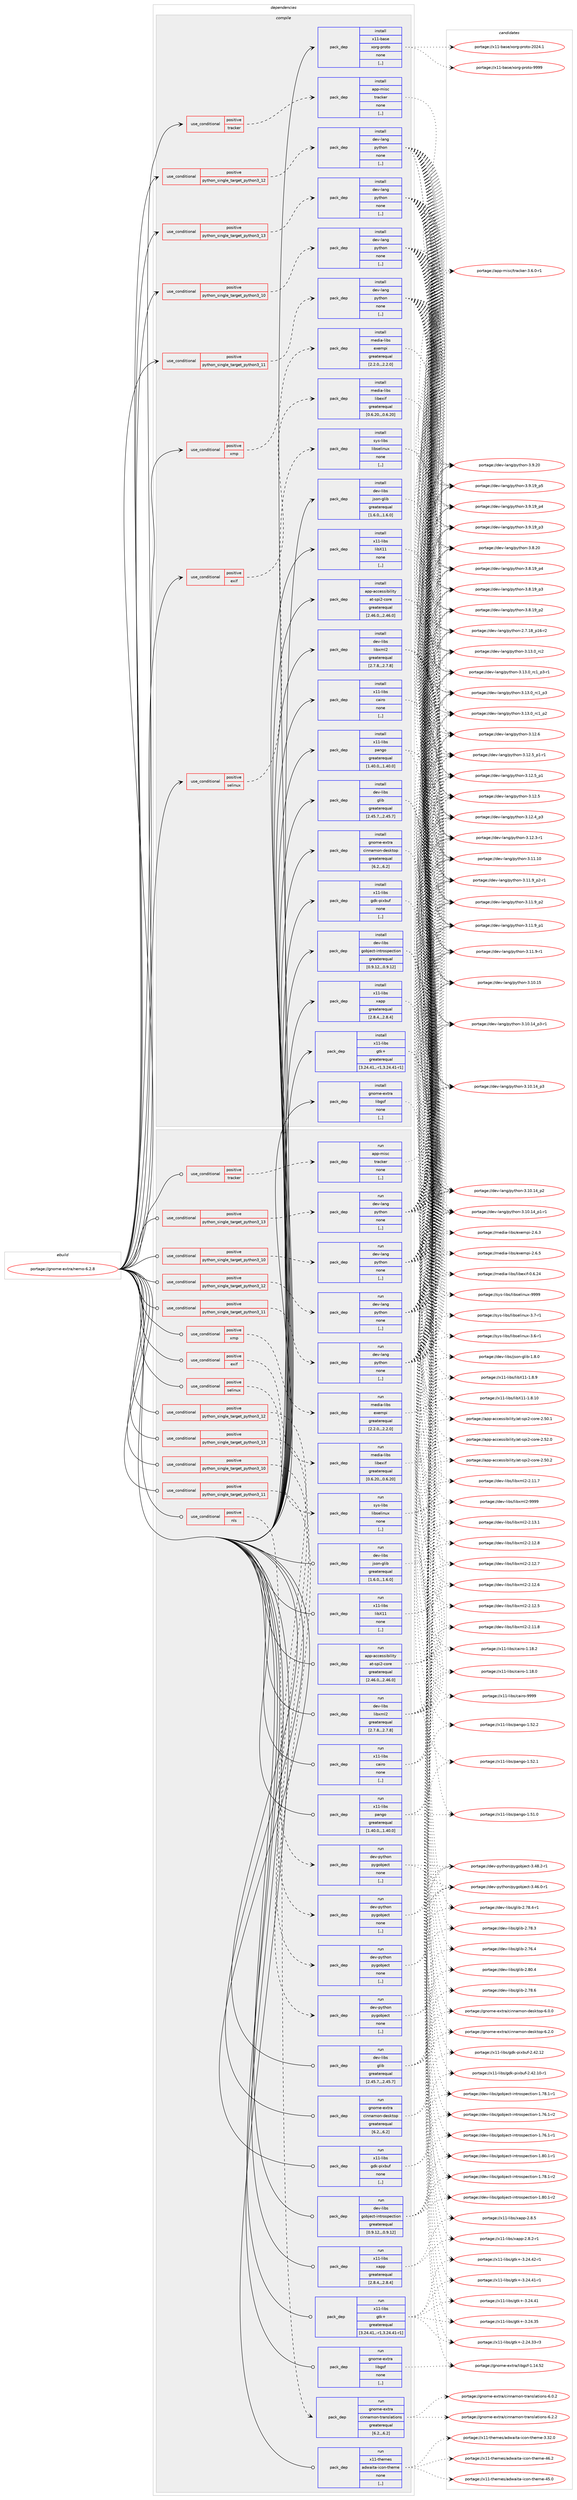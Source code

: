 digraph prolog {

# *************
# Graph options
# *************

newrank=true;
concentrate=true;
compound=true;
graph [rankdir=LR,fontname=Helvetica,fontsize=10,ranksep=1.5];#, ranksep=2.5, nodesep=0.2];
edge  [arrowhead=vee];
node  [fontname=Helvetica,fontsize=10];

# **********
# The ebuild
# **********

subgraph cluster_leftcol {
color=gray;
label=<<i>ebuild</i>>;
id [label="portage://gnome-extra/nemo-6.2.8", color=red, width=4, href="../gnome-extra/nemo-6.2.8.svg"];
}

# ****************
# The dependencies
# ****************

subgraph cluster_midcol {
color=gray;
label=<<i>dependencies</i>>;
subgraph cluster_compile {
fillcolor="#eeeeee";
style=filled;
label=<<i>compile</i>>;
subgraph cond197455 {
dependency738286 [label=<<TABLE BORDER="0" CELLBORDER="1" CELLSPACING="0" CELLPADDING="4"><TR><TD ROWSPAN="3" CELLPADDING="10">use_conditional</TD></TR><TR><TD>positive</TD></TR><TR><TD>exif</TD></TR></TABLE>>, shape=none, color=red];
subgraph pack535709 {
dependency738287 [label=<<TABLE BORDER="0" CELLBORDER="1" CELLSPACING="0" CELLPADDING="4" WIDTH="220"><TR><TD ROWSPAN="6" CELLPADDING="30">pack_dep</TD></TR><TR><TD WIDTH="110">install</TD></TR><TR><TD>media-libs</TD></TR><TR><TD>libexif</TD></TR><TR><TD>greaterequal</TD></TR><TR><TD>[0.6.20,,,0.6.20]</TD></TR></TABLE>>, shape=none, color=blue];
}
dependency738286:e -> dependency738287:w [weight=20,style="dashed",arrowhead="vee"];
}
id:e -> dependency738286:w [weight=20,style="solid",arrowhead="vee"];
subgraph cond197456 {
dependency738288 [label=<<TABLE BORDER="0" CELLBORDER="1" CELLSPACING="0" CELLPADDING="4"><TR><TD ROWSPAN="3" CELLPADDING="10">use_conditional</TD></TR><TR><TD>positive</TD></TR><TR><TD>python_single_target_python3_10</TD></TR></TABLE>>, shape=none, color=red];
subgraph pack535710 {
dependency738289 [label=<<TABLE BORDER="0" CELLBORDER="1" CELLSPACING="0" CELLPADDING="4" WIDTH="220"><TR><TD ROWSPAN="6" CELLPADDING="30">pack_dep</TD></TR><TR><TD WIDTH="110">install</TD></TR><TR><TD>dev-lang</TD></TR><TR><TD>python</TD></TR><TR><TD>none</TD></TR><TR><TD>[,,]</TD></TR></TABLE>>, shape=none, color=blue];
}
dependency738288:e -> dependency738289:w [weight=20,style="dashed",arrowhead="vee"];
}
id:e -> dependency738288:w [weight=20,style="solid",arrowhead="vee"];
subgraph cond197457 {
dependency738290 [label=<<TABLE BORDER="0" CELLBORDER="1" CELLSPACING="0" CELLPADDING="4"><TR><TD ROWSPAN="3" CELLPADDING="10">use_conditional</TD></TR><TR><TD>positive</TD></TR><TR><TD>python_single_target_python3_11</TD></TR></TABLE>>, shape=none, color=red];
subgraph pack535711 {
dependency738291 [label=<<TABLE BORDER="0" CELLBORDER="1" CELLSPACING="0" CELLPADDING="4" WIDTH="220"><TR><TD ROWSPAN="6" CELLPADDING="30">pack_dep</TD></TR><TR><TD WIDTH="110">install</TD></TR><TR><TD>dev-lang</TD></TR><TR><TD>python</TD></TR><TR><TD>none</TD></TR><TR><TD>[,,]</TD></TR></TABLE>>, shape=none, color=blue];
}
dependency738290:e -> dependency738291:w [weight=20,style="dashed",arrowhead="vee"];
}
id:e -> dependency738290:w [weight=20,style="solid",arrowhead="vee"];
subgraph cond197458 {
dependency738292 [label=<<TABLE BORDER="0" CELLBORDER="1" CELLSPACING="0" CELLPADDING="4"><TR><TD ROWSPAN="3" CELLPADDING="10">use_conditional</TD></TR><TR><TD>positive</TD></TR><TR><TD>python_single_target_python3_12</TD></TR></TABLE>>, shape=none, color=red];
subgraph pack535712 {
dependency738293 [label=<<TABLE BORDER="0" CELLBORDER="1" CELLSPACING="0" CELLPADDING="4" WIDTH="220"><TR><TD ROWSPAN="6" CELLPADDING="30">pack_dep</TD></TR><TR><TD WIDTH="110">install</TD></TR><TR><TD>dev-lang</TD></TR><TR><TD>python</TD></TR><TR><TD>none</TD></TR><TR><TD>[,,]</TD></TR></TABLE>>, shape=none, color=blue];
}
dependency738292:e -> dependency738293:w [weight=20,style="dashed",arrowhead="vee"];
}
id:e -> dependency738292:w [weight=20,style="solid",arrowhead="vee"];
subgraph cond197459 {
dependency738294 [label=<<TABLE BORDER="0" CELLBORDER="1" CELLSPACING="0" CELLPADDING="4"><TR><TD ROWSPAN="3" CELLPADDING="10">use_conditional</TD></TR><TR><TD>positive</TD></TR><TR><TD>python_single_target_python3_13</TD></TR></TABLE>>, shape=none, color=red];
subgraph pack535713 {
dependency738295 [label=<<TABLE BORDER="0" CELLBORDER="1" CELLSPACING="0" CELLPADDING="4" WIDTH="220"><TR><TD ROWSPAN="6" CELLPADDING="30">pack_dep</TD></TR><TR><TD WIDTH="110">install</TD></TR><TR><TD>dev-lang</TD></TR><TR><TD>python</TD></TR><TR><TD>none</TD></TR><TR><TD>[,,]</TD></TR></TABLE>>, shape=none, color=blue];
}
dependency738294:e -> dependency738295:w [weight=20,style="dashed",arrowhead="vee"];
}
id:e -> dependency738294:w [weight=20,style="solid",arrowhead="vee"];
subgraph cond197460 {
dependency738296 [label=<<TABLE BORDER="0" CELLBORDER="1" CELLSPACING="0" CELLPADDING="4"><TR><TD ROWSPAN="3" CELLPADDING="10">use_conditional</TD></TR><TR><TD>positive</TD></TR><TR><TD>selinux</TD></TR></TABLE>>, shape=none, color=red];
subgraph pack535714 {
dependency738297 [label=<<TABLE BORDER="0" CELLBORDER="1" CELLSPACING="0" CELLPADDING="4" WIDTH="220"><TR><TD ROWSPAN="6" CELLPADDING="30">pack_dep</TD></TR><TR><TD WIDTH="110">install</TD></TR><TR><TD>sys-libs</TD></TR><TR><TD>libselinux</TD></TR><TR><TD>none</TD></TR><TR><TD>[,,]</TD></TR></TABLE>>, shape=none, color=blue];
}
dependency738296:e -> dependency738297:w [weight=20,style="dashed",arrowhead="vee"];
}
id:e -> dependency738296:w [weight=20,style="solid",arrowhead="vee"];
subgraph cond197461 {
dependency738298 [label=<<TABLE BORDER="0" CELLBORDER="1" CELLSPACING="0" CELLPADDING="4"><TR><TD ROWSPAN="3" CELLPADDING="10">use_conditional</TD></TR><TR><TD>positive</TD></TR><TR><TD>tracker</TD></TR></TABLE>>, shape=none, color=red];
subgraph pack535715 {
dependency738299 [label=<<TABLE BORDER="0" CELLBORDER="1" CELLSPACING="0" CELLPADDING="4" WIDTH="220"><TR><TD ROWSPAN="6" CELLPADDING="30">pack_dep</TD></TR><TR><TD WIDTH="110">install</TD></TR><TR><TD>app-misc</TD></TR><TR><TD>tracker</TD></TR><TR><TD>none</TD></TR><TR><TD>[,,]</TD></TR></TABLE>>, shape=none, color=blue];
}
dependency738298:e -> dependency738299:w [weight=20,style="dashed",arrowhead="vee"];
}
id:e -> dependency738298:w [weight=20,style="solid",arrowhead="vee"];
subgraph cond197462 {
dependency738300 [label=<<TABLE BORDER="0" CELLBORDER="1" CELLSPACING="0" CELLPADDING="4"><TR><TD ROWSPAN="3" CELLPADDING="10">use_conditional</TD></TR><TR><TD>positive</TD></TR><TR><TD>xmp</TD></TR></TABLE>>, shape=none, color=red];
subgraph pack535716 {
dependency738301 [label=<<TABLE BORDER="0" CELLBORDER="1" CELLSPACING="0" CELLPADDING="4" WIDTH="220"><TR><TD ROWSPAN="6" CELLPADDING="30">pack_dep</TD></TR><TR><TD WIDTH="110">install</TD></TR><TR><TD>media-libs</TD></TR><TR><TD>exempi</TD></TR><TR><TD>greaterequal</TD></TR><TR><TD>[2.2.0,,,2.2.0]</TD></TR></TABLE>>, shape=none, color=blue];
}
dependency738300:e -> dependency738301:w [weight=20,style="dashed",arrowhead="vee"];
}
id:e -> dependency738300:w [weight=20,style="solid",arrowhead="vee"];
subgraph pack535717 {
dependency738302 [label=<<TABLE BORDER="0" CELLBORDER="1" CELLSPACING="0" CELLPADDING="4" WIDTH="220"><TR><TD ROWSPAN="6" CELLPADDING="30">pack_dep</TD></TR><TR><TD WIDTH="110">install</TD></TR><TR><TD>app-accessibility</TD></TR><TR><TD>at-spi2-core</TD></TR><TR><TD>greaterequal</TD></TR><TR><TD>[2.46.0,,,2.46.0]</TD></TR></TABLE>>, shape=none, color=blue];
}
id:e -> dependency738302:w [weight=20,style="solid",arrowhead="vee"];
subgraph pack535718 {
dependency738303 [label=<<TABLE BORDER="0" CELLBORDER="1" CELLSPACING="0" CELLPADDING="4" WIDTH="220"><TR><TD ROWSPAN="6" CELLPADDING="30">pack_dep</TD></TR><TR><TD WIDTH="110">install</TD></TR><TR><TD>dev-libs</TD></TR><TR><TD>glib</TD></TR><TR><TD>greaterequal</TD></TR><TR><TD>[2.45.7,,,2.45.7]</TD></TR></TABLE>>, shape=none, color=blue];
}
id:e -> dependency738303:w [weight=20,style="solid",arrowhead="vee"];
subgraph pack535719 {
dependency738304 [label=<<TABLE BORDER="0" CELLBORDER="1" CELLSPACING="0" CELLPADDING="4" WIDTH="220"><TR><TD ROWSPAN="6" CELLPADDING="30">pack_dep</TD></TR><TR><TD WIDTH="110">install</TD></TR><TR><TD>dev-libs</TD></TR><TR><TD>gobject-introspection</TD></TR><TR><TD>greaterequal</TD></TR><TR><TD>[0.9.12,,,0.9.12]</TD></TR></TABLE>>, shape=none, color=blue];
}
id:e -> dependency738304:w [weight=20,style="solid",arrowhead="vee"];
subgraph pack535720 {
dependency738305 [label=<<TABLE BORDER="0" CELLBORDER="1" CELLSPACING="0" CELLPADDING="4" WIDTH="220"><TR><TD ROWSPAN="6" CELLPADDING="30">pack_dep</TD></TR><TR><TD WIDTH="110">install</TD></TR><TR><TD>dev-libs</TD></TR><TR><TD>json-glib</TD></TR><TR><TD>greaterequal</TD></TR><TR><TD>[1.6.0,,,1.6.0]</TD></TR></TABLE>>, shape=none, color=blue];
}
id:e -> dependency738305:w [weight=20,style="solid",arrowhead="vee"];
subgraph pack535721 {
dependency738306 [label=<<TABLE BORDER="0" CELLBORDER="1" CELLSPACING="0" CELLPADDING="4" WIDTH="220"><TR><TD ROWSPAN="6" CELLPADDING="30">pack_dep</TD></TR><TR><TD WIDTH="110">install</TD></TR><TR><TD>dev-libs</TD></TR><TR><TD>libxml2</TD></TR><TR><TD>greaterequal</TD></TR><TR><TD>[2.7.8,,,2.7.8]</TD></TR></TABLE>>, shape=none, color=blue];
}
id:e -> dependency738306:w [weight=20,style="solid",arrowhead="vee"];
subgraph pack535722 {
dependency738307 [label=<<TABLE BORDER="0" CELLBORDER="1" CELLSPACING="0" CELLPADDING="4" WIDTH="220"><TR><TD ROWSPAN="6" CELLPADDING="30">pack_dep</TD></TR><TR><TD WIDTH="110">install</TD></TR><TR><TD>gnome-extra</TD></TR><TR><TD>cinnamon-desktop</TD></TR><TR><TD>greaterequal</TD></TR><TR><TD>[6.2,,,6.2]</TD></TR></TABLE>>, shape=none, color=blue];
}
id:e -> dependency738307:w [weight=20,style="solid",arrowhead="vee"];
subgraph pack535723 {
dependency738308 [label=<<TABLE BORDER="0" CELLBORDER="1" CELLSPACING="0" CELLPADDING="4" WIDTH="220"><TR><TD ROWSPAN="6" CELLPADDING="30">pack_dep</TD></TR><TR><TD WIDTH="110">install</TD></TR><TR><TD>gnome-extra</TD></TR><TR><TD>libgsf</TD></TR><TR><TD>none</TD></TR><TR><TD>[,,]</TD></TR></TABLE>>, shape=none, color=blue];
}
id:e -> dependency738308:w [weight=20,style="solid",arrowhead="vee"];
subgraph pack535724 {
dependency738309 [label=<<TABLE BORDER="0" CELLBORDER="1" CELLSPACING="0" CELLPADDING="4" WIDTH="220"><TR><TD ROWSPAN="6" CELLPADDING="30">pack_dep</TD></TR><TR><TD WIDTH="110">install</TD></TR><TR><TD>x11-base</TD></TR><TR><TD>xorg-proto</TD></TR><TR><TD>none</TD></TR><TR><TD>[,,]</TD></TR></TABLE>>, shape=none, color=blue];
}
id:e -> dependency738309:w [weight=20,style="solid",arrowhead="vee"];
subgraph pack535725 {
dependency738310 [label=<<TABLE BORDER="0" CELLBORDER="1" CELLSPACING="0" CELLPADDING="4" WIDTH="220"><TR><TD ROWSPAN="6" CELLPADDING="30">pack_dep</TD></TR><TR><TD WIDTH="110">install</TD></TR><TR><TD>x11-libs</TD></TR><TR><TD>cairo</TD></TR><TR><TD>none</TD></TR><TR><TD>[,,]</TD></TR></TABLE>>, shape=none, color=blue];
}
id:e -> dependency738310:w [weight=20,style="solid",arrowhead="vee"];
subgraph pack535726 {
dependency738311 [label=<<TABLE BORDER="0" CELLBORDER="1" CELLSPACING="0" CELLPADDING="4" WIDTH="220"><TR><TD ROWSPAN="6" CELLPADDING="30">pack_dep</TD></TR><TR><TD WIDTH="110">install</TD></TR><TR><TD>x11-libs</TD></TR><TR><TD>gdk-pixbuf</TD></TR><TR><TD>none</TD></TR><TR><TD>[,,]</TD></TR></TABLE>>, shape=none, color=blue];
}
id:e -> dependency738311:w [weight=20,style="solid",arrowhead="vee"];
subgraph pack535727 {
dependency738312 [label=<<TABLE BORDER="0" CELLBORDER="1" CELLSPACING="0" CELLPADDING="4" WIDTH="220"><TR><TD ROWSPAN="6" CELLPADDING="30">pack_dep</TD></TR><TR><TD WIDTH="110">install</TD></TR><TR><TD>x11-libs</TD></TR><TR><TD>gtk+</TD></TR><TR><TD>greaterequal</TD></TR><TR><TD>[3.24.41,,-r1,3.24.41-r1]</TD></TR></TABLE>>, shape=none, color=blue];
}
id:e -> dependency738312:w [weight=20,style="solid",arrowhead="vee"];
subgraph pack535728 {
dependency738313 [label=<<TABLE BORDER="0" CELLBORDER="1" CELLSPACING="0" CELLPADDING="4" WIDTH="220"><TR><TD ROWSPAN="6" CELLPADDING="30">pack_dep</TD></TR><TR><TD WIDTH="110">install</TD></TR><TR><TD>x11-libs</TD></TR><TR><TD>libX11</TD></TR><TR><TD>none</TD></TR><TR><TD>[,,]</TD></TR></TABLE>>, shape=none, color=blue];
}
id:e -> dependency738313:w [weight=20,style="solid",arrowhead="vee"];
subgraph pack535729 {
dependency738314 [label=<<TABLE BORDER="0" CELLBORDER="1" CELLSPACING="0" CELLPADDING="4" WIDTH="220"><TR><TD ROWSPAN="6" CELLPADDING="30">pack_dep</TD></TR><TR><TD WIDTH="110">install</TD></TR><TR><TD>x11-libs</TD></TR><TR><TD>pango</TD></TR><TR><TD>greaterequal</TD></TR><TR><TD>[1.40.0,,,1.40.0]</TD></TR></TABLE>>, shape=none, color=blue];
}
id:e -> dependency738314:w [weight=20,style="solid",arrowhead="vee"];
subgraph pack535730 {
dependency738315 [label=<<TABLE BORDER="0" CELLBORDER="1" CELLSPACING="0" CELLPADDING="4" WIDTH="220"><TR><TD ROWSPAN="6" CELLPADDING="30">pack_dep</TD></TR><TR><TD WIDTH="110">install</TD></TR><TR><TD>x11-libs</TD></TR><TR><TD>xapp</TD></TR><TR><TD>greaterequal</TD></TR><TR><TD>[2.8.4,,,2.8.4]</TD></TR></TABLE>>, shape=none, color=blue];
}
id:e -> dependency738315:w [weight=20,style="solid",arrowhead="vee"];
}
subgraph cluster_compileandrun {
fillcolor="#eeeeee";
style=filled;
label=<<i>compile and run</i>>;
}
subgraph cluster_run {
fillcolor="#eeeeee";
style=filled;
label=<<i>run</i>>;
subgraph cond197463 {
dependency738316 [label=<<TABLE BORDER="0" CELLBORDER="1" CELLSPACING="0" CELLPADDING="4"><TR><TD ROWSPAN="3" CELLPADDING="10">use_conditional</TD></TR><TR><TD>positive</TD></TR><TR><TD>exif</TD></TR></TABLE>>, shape=none, color=red];
subgraph pack535731 {
dependency738317 [label=<<TABLE BORDER="0" CELLBORDER="1" CELLSPACING="0" CELLPADDING="4" WIDTH="220"><TR><TD ROWSPAN="6" CELLPADDING="30">pack_dep</TD></TR><TR><TD WIDTH="110">run</TD></TR><TR><TD>media-libs</TD></TR><TR><TD>libexif</TD></TR><TR><TD>greaterequal</TD></TR><TR><TD>[0.6.20,,,0.6.20]</TD></TR></TABLE>>, shape=none, color=blue];
}
dependency738316:e -> dependency738317:w [weight=20,style="dashed",arrowhead="vee"];
}
id:e -> dependency738316:w [weight=20,style="solid",arrowhead="odot"];
subgraph cond197464 {
dependency738318 [label=<<TABLE BORDER="0" CELLBORDER="1" CELLSPACING="0" CELLPADDING="4"><TR><TD ROWSPAN="3" CELLPADDING="10">use_conditional</TD></TR><TR><TD>positive</TD></TR><TR><TD>nls</TD></TR></TABLE>>, shape=none, color=red];
subgraph pack535732 {
dependency738319 [label=<<TABLE BORDER="0" CELLBORDER="1" CELLSPACING="0" CELLPADDING="4" WIDTH="220"><TR><TD ROWSPAN="6" CELLPADDING="30">pack_dep</TD></TR><TR><TD WIDTH="110">run</TD></TR><TR><TD>gnome-extra</TD></TR><TR><TD>cinnamon-translations</TD></TR><TR><TD>greaterequal</TD></TR><TR><TD>[6.2,,,6.2]</TD></TR></TABLE>>, shape=none, color=blue];
}
dependency738318:e -> dependency738319:w [weight=20,style="dashed",arrowhead="vee"];
}
id:e -> dependency738318:w [weight=20,style="solid",arrowhead="odot"];
subgraph cond197465 {
dependency738320 [label=<<TABLE BORDER="0" CELLBORDER="1" CELLSPACING="0" CELLPADDING="4"><TR><TD ROWSPAN="3" CELLPADDING="10">use_conditional</TD></TR><TR><TD>positive</TD></TR><TR><TD>python_single_target_python3_10</TD></TR></TABLE>>, shape=none, color=red];
subgraph pack535733 {
dependency738321 [label=<<TABLE BORDER="0" CELLBORDER="1" CELLSPACING="0" CELLPADDING="4" WIDTH="220"><TR><TD ROWSPAN="6" CELLPADDING="30">pack_dep</TD></TR><TR><TD WIDTH="110">run</TD></TR><TR><TD>dev-lang</TD></TR><TR><TD>python</TD></TR><TR><TD>none</TD></TR><TR><TD>[,,]</TD></TR></TABLE>>, shape=none, color=blue];
}
dependency738320:e -> dependency738321:w [weight=20,style="dashed",arrowhead="vee"];
}
id:e -> dependency738320:w [weight=20,style="solid",arrowhead="odot"];
subgraph cond197466 {
dependency738322 [label=<<TABLE BORDER="0" CELLBORDER="1" CELLSPACING="0" CELLPADDING="4"><TR><TD ROWSPAN="3" CELLPADDING="10">use_conditional</TD></TR><TR><TD>positive</TD></TR><TR><TD>python_single_target_python3_10</TD></TR></TABLE>>, shape=none, color=red];
subgraph pack535734 {
dependency738323 [label=<<TABLE BORDER="0" CELLBORDER="1" CELLSPACING="0" CELLPADDING="4" WIDTH="220"><TR><TD ROWSPAN="6" CELLPADDING="30">pack_dep</TD></TR><TR><TD WIDTH="110">run</TD></TR><TR><TD>dev-python</TD></TR><TR><TD>pygobject</TD></TR><TR><TD>none</TD></TR><TR><TD>[,,]</TD></TR></TABLE>>, shape=none, color=blue];
}
dependency738322:e -> dependency738323:w [weight=20,style="dashed",arrowhead="vee"];
}
id:e -> dependency738322:w [weight=20,style="solid",arrowhead="odot"];
subgraph cond197467 {
dependency738324 [label=<<TABLE BORDER="0" CELLBORDER="1" CELLSPACING="0" CELLPADDING="4"><TR><TD ROWSPAN="3" CELLPADDING="10">use_conditional</TD></TR><TR><TD>positive</TD></TR><TR><TD>python_single_target_python3_11</TD></TR></TABLE>>, shape=none, color=red];
subgraph pack535735 {
dependency738325 [label=<<TABLE BORDER="0" CELLBORDER="1" CELLSPACING="0" CELLPADDING="4" WIDTH="220"><TR><TD ROWSPAN="6" CELLPADDING="30">pack_dep</TD></TR><TR><TD WIDTH="110">run</TD></TR><TR><TD>dev-lang</TD></TR><TR><TD>python</TD></TR><TR><TD>none</TD></TR><TR><TD>[,,]</TD></TR></TABLE>>, shape=none, color=blue];
}
dependency738324:e -> dependency738325:w [weight=20,style="dashed",arrowhead="vee"];
}
id:e -> dependency738324:w [weight=20,style="solid",arrowhead="odot"];
subgraph cond197468 {
dependency738326 [label=<<TABLE BORDER="0" CELLBORDER="1" CELLSPACING="0" CELLPADDING="4"><TR><TD ROWSPAN="3" CELLPADDING="10">use_conditional</TD></TR><TR><TD>positive</TD></TR><TR><TD>python_single_target_python3_11</TD></TR></TABLE>>, shape=none, color=red];
subgraph pack535736 {
dependency738327 [label=<<TABLE BORDER="0" CELLBORDER="1" CELLSPACING="0" CELLPADDING="4" WIDTH="220"><TR><TD ROWSPAN="6" CELLPADDING="30">pack_dep</TD></TR><TR><TD WIDTH="110">run</TD></TR><TR><TD>dev-python</TD></TR><TR><TD>pygobject</TD></TR><TR><TD>none</TD></TR><TR><TD>[,,]</TD></TR></TABLE>>, shape=none, color=blue];
}
dependency738326:e -> dependency738327:w [weight=20,style="dashed",arrowhead="vee"];
}
id:e -> dependency738326:w [weight=20,style="solid",arrowhead="odot"];
subgraph cond197469 {
dependency738328 [label=<<TABLE BORDER="0" CELLBORDER="1" CELLSPACING="0" CELLPADDING="4"><TR><TD ROWSPAN="3" CELLPADDING="10">use_conditional</TD></TR><TR><TD>positive</TD></TR><TR><TD>python_single_target_python3_12</TD></TR></TABLE>>, shape=none, color=red];
subgraph pack535737 {
dependency738329 [label=<<TABLE BORDER="0" CELLBORDER="1" CELLSPACING="0" CELLPADDING="4" WIDTH="220"><TR><TD ROWSPAN="6" CELLPADDING="30">pack_dep</TD></TR><TR><TD WIDTH="110">run</TD></TR><TR><TD>dev-lang</TD></TR><TR><TD>python</TD></TR><TR><TD>none</TD></TR><TR><TD>[,,]</TD></TR></TABLE>>, shape=none, color=blue];
}
dependency738328:e -> dependency738329:w [weight=20,style="dashed",arrowhead="vee"];
}
id:e -> dependency738328:w [weight=20,style="solid",arrowhead="odot"];
subgraph cond197470 {
dependency738330 [label=<<TABLE BORDER="0" CELLBORDER="1" CELLSPACING="0" CELLPADDING="4"><TR><TD ROWSPAN="3" CELLPADDING="10">use_conditional</TD></TR><TR><TD>positive</TD></TR><TR><TD>python_single_target_python3_12</TD></TR></TABLE>>, shape=none, color=red];
subgraph pack535738 {
dependency738331 [label=<<TABLE BORDER="0" CELLBORDER="1" CELLSPACING="0" CELLPADDING="4" WIDTH="220"><TR><TD ROWSPAN="6" CELLPADDING="30">pack_dep</TD></TR><TR><TD WIDTH="110">run</TD></TR><TR><TD>dev-python</TD></TR><TR><TD>pygobject</TD></TR><TR><TD>none</TD></TR><TR><TD>[,,]</TD></TR></TABLE>>, shape=none, color=blue];
}
dependency738330:e -> dependency738331:w [weight=20,style="dashed",arrowhead="vee"];
}
id:e -> dependency738330:w [weight=20,style="solid",arrowhead="odot"];
subgraph cond197471 {
dependency738332 [label=<<TABLE BORDER="0" CELLBORDER="1" CELLSPACING="0" CELLPADDING="4"><TR><TD ROWSPAN="3" CELLPADDING="10">use_conditional</TD></TR><TR><TD>positive</TD></TR><TR><TD>python_single_target_python3_13</TD></TR></TABLE>>, shape=none, color=red];
subgraph pack535739 {
dependency738333 [label=<<TABLE BORDER="0" CELLBORDER="1" CELLSPACING="0" CELLPADDING="4" WIDTH="220"><TR><TD ROWSPAN="6" CELLPADDING="30">pack_dep</TD></TR><TR><TD WIDTH="110">run</TD></TR><TR><TD>dev-lang</TD></TR><TR><TD>python</TD></TR><TR><TD>none</TD></TR><TR><TD>[,,]</TD></TR></TABLE>>, shape=none, color=blue];
}
dependency738332:e -> dependency738333:w [weight=20,style="dashed",arrowhead="vee"];
}
id:e -> dependency738332:w [weight=20,style="solid",arrowhead="odot"];
subgraph cond197472 {
dependency738334 [label=<<TABLE BORDER="0" CELLBORDER="1" CELLSPACING="0" CELLPADDING="4"><TR><TD ROWSPAN="3" CELLPADDING="10">use_conditional</TD></TR><TR><TD>positive</TD></TR><TR><TD>python_single_target_python3_13</TD></TR></TABLE>>, shape=none, color=red];
subgraph pack535740 {
dependency738335 [label=<<TABLE BORDER="0" CELLBORDER="1" CELLSPACING="0" CELLPADDING="4" WIDTH="220"><TR><TD ROWSPAN="6" CELLPADDING="30">pack_dep</TD></TR><TR><TD WIDTH="110">run</TD></TR><TR><TD>dev-python</TD></TR><TR><TD>pygobject</TD></TR><TR><TD>none</TD></TR><TR><TD>[,,]</TD></TR></TABLE>>, shape=none, color=blue];
}
dependency738334:e -> dependency738335:w [weight=20,style="dashed",arrowhead="vee"];
}
id:e -> dependency738334:w [weight=20,style="solid",arrowhead="odot"];
subgraph cond197473 {
dependency738336 [label=<<TABLE BORDER="0" CELLBORDER="1" CELLSPACING="0" CELLPADDING="4"><TR><TD ROWSPAN="3" CELLPADDING="10">use_conditional</TD></TR><TR><TD>positive</TD></TR><TR><TD>selinux</TD></TR></TABLE>>, shape=none, color=red];
subgraph pack535741 {
dependency738337 [label=<<TABLE BORDER="0" CELLBORDER="1" CELLSPACING="0" CELLPADDING="4" WIDTH="220"><TR><TD ROWSPAN="6" CELLPADDING="30">pack_dep</TD></TR><TR><TD WIDTH="110">run</TD></TR><TR><TD>sys-libs</TD></TR><TR><TD>libselinux</TD></TR><TR><TD>none</TD></TR><TR><TD>[,,]</TD></TR></TABLE>>, shape=none, color=blue];
}
dependency738336:e -> dependency738337:w [weight=20,style="dashed",arrowhead="vee"];
}
id:e -> dependency738336:w [weight=20,style="solid",arrowhead="odot"];
subgraph cond197474 {
dependency738338 [label=<<TABLE BORDER="0" CELLBORDER="1" CELLSPACING="0" CELLPADDING="4"><TR><TD ROWSPAN="3" CELLPADDING="10">use_conditional</TD></TR><TR><TD>positive</TD></TR><TR><TD>tracker</TD></TR></TABLE>>, shape=none, color=red];
subgraph pack535742 {
dependency738339 [label=<<TABLE BORDER="0" CELLBORDER="1" CELLSPACING="0" CELLPADDING="4" WIDTH="220"><TR><TD ROWSPAN="6" CELLPADDING="30">pack_dep</TD></TR><TR><TD WIDTH="110">run</TD></TR><TR><TD>app-misc</TD></TR><TR><TD>tracker</TD></TR><TR><TD>none</TD></TR><TR><TD>[,,]</TD></TR></TABLE>>, shape=none, color=blue];
}
dependency738338:e -> dependency738339:w [weight=20,style="dashed",arrowhead="vee"];
}
id:e -> dependency738338:w [weight=20,style="solid",arrowhead="odot"];
subgraph cond197475 {
dependency738340 [label=<<TABLE BORDER="0" CELLBORDER="1" CELLSPACING="0" CELLPADDING="4"><TR><TD ROWSPAN="3" CELLPADDING="10">use_conditional</TD></TR><TR><TD>positive</TD></TR><TR><TD>xmp</TD></TR></TABLE>>, shape=none, color=red];
subgraph pack535743 {
dependency738341 [label=<<TABLE BORDER="0" CELLBORDER="1" CELLSPACING="0" CELLPADDING="4" WIDTH="220"><TR><TD ROWSPAN="6" CELLPADDING="30">pack_dep</TD></TR><TR><TD WIDTH="110">run</TD></TR><TR><TD>media-libs</TD></TR><TR><TD>exempi</TD></TR><TR><TD>greaterequal</TD></TR><TR><TD>[2.2.0,,,2.2.0]</TD></TR></TABLE>>, shape=none, color=blue];
}
dependency738340:e -> dependency738341:w [weight=20,style="dashed",arrowhead="vee"];
}
id:e -> dependency738340:w [weight=20,style="solid",arrowhead="odot"];
subgraph pack535744 {
dependency738342 [label=<<TABLE BORDER="0" CELLBORDER="1" CELLSPACING="0" CELLPADDING="4" WIDTH="220"><TR><TD ROWSPAN="6" CELLPADDING="30">pack_dep</TD></TR><TR><TD WIDTH="110">run</TD></TR><TR><TD>app-accessibility</TD></TR><TR><TD>at-spi2-core</TD></TR><TR><TD>greaterequal</TD></TR><TR><TD>[2.46.0,,,2.46.0]</TD></TR></TABLE>>, shape=none, color=blue];
}
id:e -> dependency738342:w [weight=20,style="solid",arrowhead="odot"];
subgraph pack535745 {
dependency738343 [label=<<TABLE BORDER="0" CELLBORDER="1" CELLSPACING="0" CELLPADDING="4" WIDTH="220"><TR><TD ROWSPAN="6" CELLPADDING="30">pack_dep</TD></TR><TR><TD WIDTH="110">run</TD></TR><TR><TD>dev-libs</TD></TR><TR><TD>glib</TD></TR><TR><TD>greaterequal</TD></TR><TR><TD>[2.45.7,,,2.45.7]</TD></TR></TABLE>>, shape=none, color=blue];
}
id:e -> dependency738343:w [weight=20,style="solid",arrowhead="odot"];
subgraph pack535746 {
dependency738344 [label=<<TABLE BORDER="0" CELLBORDER="1" CELLSPACING="0" CELLPADDING="4" WIDTH="220"><TR><TD ROWSPAN="6" CELLPADDING="30">pack_dep</TD></TR><TR><TD WIDTH="110">run</TD></TR><TR><TD>dev-libs</TD></TR><TR><TD>gobject-introspection</TD></TR><TR><TD>greaterequal</TD></TR><TR><TD>[0.9.12,,,0.9.12]</TD></TR></TABLE>>, shape=none, color=blue];
}
id:e -> dependency738344:w [weight=20,style="solid",arrowhead="odot"];
subgraph pack535747 {
dependency738345 [label=<<TABLE BORDER="0" CELLBORDER="1" CELLSPACING="0" CELLPADDING="4" WIDTH="220"><TR><TD ROWSPAN="6" CELLPADDING="30">pack_dep</TD></TR><TR><TD WIDTH="110">run</TD></TR><TR><TD>dev-libs</TD></TR><TR><TD>json-glib</TD></TR><TR><TD>greaterequal</TD></TR><TR><TD>[1.6.0,,,1.6.0]</TD></TR></TABLE>>, shape=none, color=blue];
}
id:e -> dependency738345:w [weight=20,style="solid",arrowhead="odot"];
subgraph pack535748 {
dependency738346 [label=<<TABLE BORDER="0" CELLBORDER="1" CELLSPACING="0" CELLPADDING="4" WIDTH="220"><TR><TD ROWSPAN="6" CELLPADDING="30">pack_dep</TD></TR><TR><TD WIDTH="110">run</TD></TR><TR><TD>dev-libs</TD></TR><TR><TD>libxml2</TD></TR><TR><TD>greaterequal</TD></TR><TR><TD>[2.7.8,,,2.7.8]</TD></TR></TABLE>>, shape=none, color=blue];
}
id:e -> dependency738346:w [weight=20,style="solid",arrowhead="odot"];
subgraph pack535749 {
dependency738347 [label=<<TABLE BORDER="0" CELLBORDER="1" CELLSPACING="0" CELLPADDING="4" WIDTH="220"><TR><TD ROWSPAN="6" CELLPADDING="30">pack_dep</TD></TR><TR><TD WIDTH="110">run</TD></TR><TR><TD>gnome-extra</TD></TR><TR><TD>cinnamon-desktop</TD></TR><TR><TD>greaterequal</TD></TR><TR><TD>[6.2,,,6.2]</TD></TR></TABLE>>, shape=none, color=blue];
}
id:e -> dependency738347:w [weight=20,style="solid",arrowhead="odot"];
subgraph pack535750 {
dependency738348 [label=<<TABLE BORDER="0" CELLBORDER="1" CELLSPACING="0" CELLPADDING="4" WIDTH="220"><TR><TD ROWSPAN="6" CELLPADDING="30">pack_dep</TD></TR><TR><TD WIDTH="110">run</TD></TR><TR><TD>gnome-extra</TD></TR><TR><TD>libgsf</TD></TR><TR><TD>none</TD></TR><TR><TD>[,,]</TD></TR></TABLE>>, shape=none, color=blue];
}
id:e -> dependency738348:w [weight=20,style="solid",arrowhead="odot"];
subgraph pack535751 {
dependency738349 [label=<<TABLE BORDER="0" CELLBORDER="1" CELLSPACING="0" CELLPADDING="4" WIDTH="220"><TR><TD ROWSPAN="6" CELLPADDING="30">pack_dep</TD></TR><TR><TD WIDTH="110">run</TD></TR><TR><TD>x11-libs</TD></TR><TR><TD>cairo</TD></TR><TR><TD>none</TD></TR><TR><TD>[,,]</TD></TR></TABLE>>, shape=none, color=blue];
}
id:e -> dependency738349:w [weight=20,style="solid",arrowhead="odot"];
subgraph pack535752 {
dependency738350 [label=<<TABLE BORDER="0" CELLBORDER="1" CELLSPACING="0" CELLPADDING="4" WIDTH="220"><TR><TD ROWSPAN="6" CELLPADDING="30">pack_dep</TD></TR><TR><TD WIDTH="110">run</TD></TR><TR><TD>x11-libs</TD></TR><TR><TD>gdk-pixbuf</TD></TR><TR><TD>none</TD></TR><TR><TD>[,,]</TD></TR></TABLE>>, shape=none, color=blue];
}
id:e -> dependency738350:w [weight=20,style="solid",arrowhead="odot"];
subgraph pack535753 {
dependency738351 [label=<<TABLE BORDER="0" CELLBORDER="1" CELLSPACING="0" CELLPADDING="4" WIDTH="220"><TR><TD ROWSPAN="6" CELLPADDING="30">pack_dep</TD></TR><TR><TD WIDTH="110">run</TD></TR><TR><TD>x11-libs</TD></TR><TR><TD>gtk+</TD></TR><TR><TD>greaterequal</TD></TR><TR><TD>[3.24.41,,-r1,3.24.41-r1]</TD></TR></TABLE>>, shape=none, color=blue];
}
id:e -> dependency738351:w [weight=20,style="solid",arrowhead="odot"];
subgraph pack535754 {
dependency738352 [label=<<TABLE BORDER="0" CELLBORDER="1" CELLSPACING="0" CELLPADDING="4" WIDTH="220"><TR><TD ROWSPAN="6" CELLPADDING="30">pack_dep</TD></TR><TR><TD WIDTH="110">run</TD></TR><TR><TD>x11-libs</TD></TR><TR><TD>libX11</TD></TR><TR><TD>none</TD></TR><TR><TD>[,,]</TD></TR></TABLE>>, shape=none, color=blue];
}
id:e -> dependency738352:w [weight=20,style="solid",arrowhead="odot"];
subgraph pack535755 {
dependency738353 [label=<<TABLE BORDER="0" CELLBORDER="1" CELLSPACING="0" CELLPADDING="4" WIDTH="220"><TR><TD ROWSPAN="6" CELLPADDING="30">pack_dep</TD></TR><TR><TD WIDTH="110">run</TD></TR><TR><TD>x11-libs</TD></TR><TR><TD>pango</TD></TR><TR><TD>greaterequal</TD></TR><TR><TD>[1.40.0,,,1.40.0]</TD></TR></TABLE>>, shape=none, color=blue];
}
id:e -> dependency738353:w [weight=20,style="solid",arrowhead="odot"];
subgraph pack535756 {
dependency738354 [label=<<TABLE BORDER="0" CELLBORDER="1" CELLSPACING="0" CELLPADDING="4" WIDTH="220"><TR><TD ROWSPAN="6" CELLPADDING="30">pack_dep</TD></TR><TR><TD WIDTH="110">run</TD></TR><TR><TD>x11-libs</TD></TR><TR><TD>xapp</TD></TR><TR><TD>greaterequal</TD></TR><TR><TD>[2.8.4,,,2.8.4]</TD></TR></TABLE>>, shape=none, color=blue];
}
id:e -> dependency738354:w [weight=20,style="solid",arrowhead="odot"];
subgraph pack535757 {
dependency738355 [label=<<TABLE BORDER="0" CELLBORDER="1" CELLSPACING="0" CELLPADDING="4" WIDTH="220"><TR><TD ROWSPAN="6" CELLPADDING="30">pack_dep</TD></TR><TR><TD WIDTH="110">run</TD></TR><TR><TD>x11-themes</TD></TR><TR><TD>adwaita-icon-theme</TD></TR><TR><TD>none</TD></TR><TR><TD>[,,]</TD></TR></TABLE>>, shape=none, color=blue];
}
id:e -> dependency738355:w [weight=20,style="solid",arrowhead="odot"];
}
}

# **************
# The candidates
# **************

subgraph cluster_choices {
rank=same;
color=gray;
label=<<i>candidates</i>>;

subgraph choice535709 {
color=black;
nodesep=1;
choice109101100105974510810598115471081059810112010510245484654465052 [label="portage://media-libs/libexif-0.6.24", color=red, width=4,href="../media-libs/libexif-0.6.24.svg"];
dependency738287:e -> choice109101100105974510810598115471081059810112010510245484654465052:w [style=dotted,weight="100"];
}
subgraph choice535710 {
color=black;
nodesep=1;
choice10010111845108971101034711212111610411111045514649514648951149950 [label="portage://dev-lang/python-3.13.0_rc2", color=red, width=4,href="../dev-lang/python-3.13.0_rc2.svg"];
choice1001011184510897110103471121211161041111104551464951464895114994995112514511449 [label="portage://dev-lang/python-3.13.0_rc1_p3-r1", color=red, width=4,href="../dev-lang/python-3.13.0_rc1_p3-r1.svg"];
choice100101118451089711010347112121116104111110455146495146489511499499511251 [label="portage://dev-lang/python-3.13.0_rc1_p3", color=red, width=4,href="../dev-lang/python-3.13.0_rc1_p3.svg"];
choice100101118451089711010347112121116104111110455146495146489511499499511250 [label="portage://dev-lang/python-3.13.0_rc1_p2", color=red, width=4,href="../dev-lang/python-3.13.0_rc1_p2.svg"];
choice10010111845108971101034711212111610411111045514649504654 [label="portage://dev-lang/python-3.12.6", color=red, width=4,href="../dev-lang/python-3.12.6.svg"];
choice1001011184510897110103471121211161041111104551464950465395112494511449 [label="portage://dev-lang/python-3.12.5_p1-r1", color=red, width=4,href="../dev-lang/python-3.12.5_p1-r1.svg"];
choice100101118451089711010347112121116104111110455146495046539511249 [label="portage://dev-lang/python-3.12.5_p1", color=red, width=4,href="../dev-lang/python-3.12.5_p1.svg"];
choice10010111845108971101034711212111610411111045514649504653 [label="portage://dev-lang/python-3.12.5", color=red, width=4,href="../dev-lang/python-3.12.5.svg"];
choice100101118451089711010347112121116104111110455146495046529511251 [label="portage://dev-lang/python-3.12.4_p3", color=red, width=4,href="../dev-lang/python-3.12.4_p3.svg"];
choice100101118451089711010347112121116104111110455146495046514511449 [label="portage://dev-lang/python-3.12.3-r1", color=red, width=4,href="../dev-lang/python-3.12.3-r1.svg"];
choice1001011184510897110103471121211161041111104551464949464948 [label="portage://dev-lang/python-3.11.10", color=red, width=4,href="../dev-lang/python-3.11.10.svg"];
choice1001011184510897110103471121211161041111104551464949465795112504511449 [label="portage://dev-lang/python-3.11.9_p2-r1", color=red, width=4,href="../dev-lang/python-3.11.9_p2-r1.svg"];
choice100101118451089711010347112121116104111110455146494946579511250 [label="portage://dev-lang/python-3.11.9_p2", color=red, width=4,href="../dev-lang/python-3.11.9_p2.svg"];
choice100101118451089711010347112121116104111110455146494946579511249 [label="portage://dev-lang/python-3.11.9_p1", color=red, width=4,href="../dev-lang/python-3.11.9_p1.svg"];
choice100101118451089711010347112121116104111110455146494946574511449 [label="portage://dev-lang/python-3.11.9-r1", color=red, width=4,href="../dev-lang/python-3.11.9-r1.svg"];
choice1001011184510897110103471121211161041111104551464948464953 [label="portage://dev-lang/python-3.10.15", color=red, width=4,href="../dev-lang/python-3.10.15.svg"];
choice100101118451089711010347112121116104111110455146494846495295112514511449 [label="portage://dev-lang/python-3.10.14_p3-r1", color=red, width=4,href="../dev-lang/python-3.10.14_p3-r1.svg"];
choice10010111845108971101034711212111610411111045514649484649529511251 [label="portage://dev-lang/python-3.10.14_p3", color=red, width=4,href="../dev-lang/python-3.10.14_p3.svg"];
choice10010111845108971101034711212111610411111045514649484649529511250 [label="portage://dev-lang/python-3.10.14_p2", color=red, width=4,href="../dev-lang/python-3.10.14_p2.svg"];
choice100101118451089711010347112121116104111110455146494846495295112494511449 [label="portage://dev-lang/python-3.10.14_p1-r1", color=red, width=4,href="../dev-lang/python-3.10.14_p1-r1.svg"];
choice10010111845108971101034711212111610411111045514657465048 [label="portage://dev-lang/python-3.9.20", color=red, width=4,href="../dev-lang/python-3.9.20.svg"];
choice100101118451089711010347112121116104111110455146574649579511253 [label="portage://dev-lang/python-3.9.19_p5", color=red, width=4,href="../dev-lang/python-3.9.19_p5.svg"];
choice100101118451089711010347112121116104111110455146574649579511252 [label="portage://dev-lang/python-3.9.19_p4", color=red, width=4,href="../dev-lang/python-3.9.19_p4.svg"];
choice100101118451089711010347112121116104111110455146574649579511251 [label="portage://dev-lang/python-3.9.19_p3", color=red, width=4,href="../dev-lang/python-3.9.19_p3.svg"];
choice10010111845108971101034711212111610411111045514656465048 [label="portage://dev-lang/python-3.8.20", color=red, width=4,href="../dev-lang/python-3.8.20.svg"];
choice100101118451089711010347112121116104111110455146564649579511252 [label="portage://dev-lang/python-3.8.19_p4", color=red, width=4,href="../dev-lang/python-3.8.19_p4.svg"];
choice100101118451089711010347112121116104111110455146564649579511251 [label="portage://dev-lang/python-3.8.19_p3", color=red, width=4,href="../dev-lang/python-3.8.19_p3.svg"];
choice100101118451089711010347112121116104111110455146564649579511250 [label="portage://dev-lang/python-3.8.19_p2", color=red, width=4,href="../dev-lang/python-3.8.19_p2.svg"];
choice100101118451089711010347112121116104111110455046554649569511249544511450 [label="portage://dev-lang/python-2.7.18_p16-r2", color=red, width=4,href="../dev-lang/python-2.7.18_p16-r2.svg"];
dependency738289:e -> choice10010111845108971101034711212111610411111045514649514648951149950:w [style=dotted,weight="100"];
dependency738289:e -> choice1001011184510897110103471121211161041111104551464951464895114994995112514511449:w [style=dotted,weight="100"];
dependency738289:e -> choice100101118451089711010347112121116104111110455146495146489511499499511251:w [style=dotted,weight="100"];
dependency738289:e -> choice100101118451089711010347112121116104111110455146495146489511499499511250:w [style=dotted,weight="100"];
dependency738289:e -> choice10010111845108971101034711212111610411111045514649504654:w [style=dotted,weight="100"];
dependency738289:e -> choice1001011184510897110103471121211161041111104551464950465395112494511449:w [style=dotted,weight="100"];
dependency738289:e -> choice100101118451089711010347112121116104111110455146495046539511249:w [style=dotted,weight="100"];
dependency738289:e -> choice10010111845108971101034711212111610411111045514649504653:w [style=dotted,weight="100"];
dependency738289:e -> choice100101118451089711010347112121116104111110455146495046529511251:w [style=dotted,weight="100"];
dependency738289:e -> choice100101118451089711010347112121116104111110455146495046514511449:w [style=dotted,weight="100"];
dependency738289:e -> choice1001011184510897110103471121211161041111104551464949464948:w [style=dotted,weight="100"];
dependency738289:e -> choice1001011184510897110103471121211161041111104551464949465795112504511449:w [style=dotted,weight="100"];
dependency738289:e -> choice100101118451089711010347112121116104111110455146494946579511250:w [style=dotted,weight="100"];
dependency738289:e -> choice100101118451089711010347112121116104111110455146494946579511249:w [style=dotted,weight="100"];
dependency738289:e -> choice100101118451089711010347112121116104111110455146494946574511449:w [style=dotted,weight="100"];
dependency738289:e -> choice1001011184510897110103471121211161041111104551464948464953:w [style=dotted,weight="100"];
dependency738289:e -> choice100101118451089711010347112121116104111110455146494846495295112514511449:w [style=dotted,weight="100"];
dependency738289:e -> choice10010111845108971101034711212111610411111045514649484649529511251:w [style=dotted,weight="100"];
dependency738289:e -> choice10010111845108971101034711212111610411111045514649484649529511250:w [style=dotted,weight="100"];
dependency738289:e -> choice100101118451089711010347112121116104111110455146494846495295112494511449:w [style=dotted,weight="100"];
dependency738289:e -> choice10010111845108971101034711212111610411111045514657465048:w [style=dotted,weight="100"];
dependency738289:e -> choice100101118451089711010347112121116104111110455146574649579511253:w [style=dotted,weight="100"];
dependency738289:e -> choice100101118451089711010347112121116104111110455146574649579511252:w [style=dotted,weight="100"];
dependency738289:e -> choice100101118451089711010347112121116104111110455146574649579511251:w [style=dotted,weight="100"];
dependency738289:e -> choice10010111845108971101034711212111610411111045514656465048:w [style=dotted,weight="100"];
dependency738289:e -> choice100101118451089711010347112121116104111110455146564649579511252:w [style=dotted,weight="100"];
dependency738289:e -> choice100101118451089711010347112121116104111110455146564649579511251:w [style=dotted,weight="100"];
dependency738289:e -> choice100101118451089711010347112121116104111110455146564649579511250:w [style=dotted,weight="100"];
dependency738289:e -> choice100101118451089711010347112121116104111110455046554649569511249544511450:w [style=dotted,weight="100"];
}
subgraph choice535711 {
color=black;
nodesep=1;
choice10010111845108971101034711212111610411111045514649514648951149950 [label="portage://dev-lang/python-3.13.0_rc2", color=red, width=4,href="../dev-lang/python-3.13.0_rc2.svg"];
choice1001011184510897110103471121211161041111104551464951464895114994995112514511449 [label="portage://dev-lang/python-3.13.0_rc1_p3-r1", color=red, width=4,href="../dev-lang/python-3.13.0_rc1_p3-r1.svg"];
choice100101118451089711010347112121116104111110455146495146489511499499511251 [label="portage://dev-lang/python-3.13.0_rc1_p3", color=red, width=4,href="../dev-lang/python-3.13.0_rc1_p3.svg"];
choice100101118451089711010347112121116104111110455146495146489511499499511250 [label="portage://dev-lang/python-3.13.0_rc1_p2", color=red, width=4,href="../dev-lang/python-3.13.0_rc1_p2.svg"];
choice10010111845108971101034711212111610411111045514649504654 [label="portage://dev-lang/python-3.12.6", color=red, width=4,href="../dev-lang/python-3.12.6.svg"];
choice1001011184510897110103471121211161041111104551464950465395112494511449 [label="portage://dev-lang/python-3.12.5_p1-r1", color=red, width=4,href="../dev-lang/python-3.12.5_p1-r1.svg"];
choice100101118451089711010347112121116104111110455146495046539511249 [label="portage://dev-lang/python-3.12.5_p1", color=red, width=4,href="../dev-lang/python-3.12.5_p1.svg"];
choice10010111845108971101034711212111610411111045514649504653 [label="portage://dev-lang/python-3.12.5", color=red, width=4,href="../dev-lang/python-3.12.5.svg"];
choice100101118451089711010347112121116104111110455146495046529511251 [label="portage://dev-lang/python-3.12.4_p3", color=red, width=4,href="../dev-lang/python-3.12.4_p3.svg"];
choice100101118451089711010347112121116104111110455146495046514511449 [label="portage://dev-lang/python-3.12.3-r1", color=red, width=4,href="../dev-lang/python-3.12.3-r1.svg"];
choice1001011184510897110103471121211161041111104551464949464948 [label="portage://dev-lang/python-3.11.10", color=red, width=4,href="../dev-lang/python-3.11.10.svg"];
choice1001011184510897110103471121211161041111104551464949465795112504511449 [label="portage://dev-lang/python-3.11.9_p2-r1", color=red, width=4,href="../dev-lang/python-3.11.9_p2-r1.svg"];
choice100101118451089711010347112121116104111110455146494946579511250 [label="portage://dev-lang/python-3.11.9_p2", color=red, width=4,href="../dev-lang/python-3.11.9_p2.svg"];
choice100101118451089711010347112121116104111110455146494946579511249 [label="portage://dev-lang/python-3.11.9_p1", color=red, width=4,href="../dev-lang/python-3.11.9_p1.svg"];
choice100101118451089711010347112121116104111110455146494946574511449 [label="portage://dev-lang/python-3.11.9-r1", color=red, width=4,href="../dev-lang/python-3.11.9-r1.svg"];
choice1001011184510897110103471121211161041111104551464948464953 [label="portage://dev-lang/python-3.10.15", color=red, width=4,href="../dev-lang/python-3.10.15.svg"];
choice100101118451089711010347112121116104111110455146494846495295112514511449 [label="portage://dev-lang/python-3.10.14_p3-r1", color=red, width=4,href="../dev-lang/python-3.10.14_p3-r1.svg"];
choice10010111845108971101034711212111610411111045514649484649529511251 [label="portage://dev-lang/python-3.10.14_p3", color=red, width=4,href="../dev-lang/python-3.10.14_p3.svg"];
choice10010111845108971101034711212111610411111045514649484649529511250 [label="portage://dev-lang/python-3.10.14_p2", color=red, width=4,href="../dev-lang/python-3.10.14_p2.svg"];
choice100101118451089711010347112121116104111110455146494846495295112494511449 [label="portage://dev-lang/python-3.10.14_p1-r1", color=red, width=4,href="../dev-lang/python-3.10.14_p1-r1.svg"];
choice10010111845108971101034711212111610411111045514657465048 [label="portage://dev-lang/python-3.9.20", color=red, width=4,href="../dev-lang/python-3.9.20.svg"];
choice100101118451089711010347112121116104111110455146574649579511253 [label="portage://dev-lang/python-3.9.19_p5", color=red, width=4,href="../dev-lang/python-3.9.19_p5.svg"];
choice100101118451089711010347112121116104111110455146574649579511252 [label="portage://dev-lang/python-3.9.19_p4", color=red, width=4,href="../dev-lang/python-3.9.19_p4.svg"];
choice100101118451089711010347112121116104111110455146574649579511251 [label="portage://dev-lang/python-3.9.19_p3", color=red, width=4,href="../dev-lang/python-3.9.19_p3.svg"];
choice10010111845108971101034711212111610411111045514656465048 [label="portage://dev-lang/python-3.8.20", color=red, width=4,href="../dev-lang/python-3.8.20.svg"];
choice100101118451089711010347112121116104111110455146564649579511252 [label="portage://dev-lang/python-3.8.19_p4", color=red, width=4,href="../dev-lang/python-3.8.19_p4.svg"];
choice100101118451089711010347112121116104111110455146564649579511251 [label="portage://dev-lang/python-3.8.19_p3", color=red, width=4,href="../dev-lang/python-3.8.19_p3.svg"];
choice100101118451089711010347112121116104111110455146564649579511250 [label="portage://dev-lang/python-3.8.19_p2", color=red, width=4,href="../dev-lang/python-3.8.19_p2.svg"];
choice100101118451089711010347112121116104111110455046554649569511249544511450 [label="portage://dev-lang/python-2.7.18_p16-r2", color=red, width=4,href="../dev-lang/python-2.7.18_p16-r2.svg"];
dependency738291:e -> choice10010111845108971101034711212111610411111045514649514648951149950:w [style=dotted,weight="100"];
dependency738291:e -> choice1001011184510897110103471121211161041111104551464951464895114994995112514511449:w [style=dotted,weight="100"];
dependency738291:e -> choice100101118451089711010347112121116104111110455146495146489511499499511251:w [style=dotted,weight="100"];
dependency738291:e -> choice100101118451089711010347112121116104111110455146495146489511499499511250:w [style=dotted,weight="100"];
dependency738291:e -> choice10010111845108971101034711212111610411111045514649504654:w [style=dotted,weight="100"];
dependency738291:e -> choice1001011184510897110103471121211161041111104551464950465395112494511449:w [style=dotted,weight="100"];
dependency738291:e -> choice100101118451089711010347112121116104111110455146495046539511249:w [style=dotted,weight="100"];
dependency738291:e -> choice10010111845108971101034711212111610411111045514649504653:w [style=dotted,weight="100"];
dependency738291:e -> choice100101118451089711010347112121116104111110455146495046529511251:w [style=dotted,weight="100"];
dependency738291:e -> choice100101118451089711010347112121116104111110455146495046514511449:w [style=dotted,weight="100"];
dependency738291:e -> choice1001011184510897110103471121211161041111104551464949464948:w [style=dotted,weight="100"];
dependency738291:e -> choice1001011184510897110103471121211161041111104551464949465795112504511449:w [style=dotted,weight="100"];
dependency738291:e -> choice100101118451089711010347112121116104111110455146494946579511250:w [style=dotted,weight="100"];
dependency738291:e -> choice100101118451089711010347112121116104111110455146494946579511249:w [style=dotted,weight="100"];
dependency738291:e -> choice100101118451089711010347112121116104111110455146494946574511449:w [style=dotted,weight="100"];
dependency738291:e -> choice1001011184510897110103471121211161041111104551464948464953:w [style=dotted,weight="100"];
dependency738291:e -> choice100101118451089711010347112121116104111110455146494846495295112514511449:w [style=dotted,weight="100"];
dependency738291:e -> choice10010111845108971101034711212111610411111045514649484649529511251:w [style=dotted,weight="100"];
dependency738291:e -> choice10010111845108971101034711212111610411111045514649484649529511250:w [style=dotted,weight="100"];
dependency738291:e -> choice100101118451089711010347112121116104111110455146494846495295112494511449:w [style=dotted,weight="100"];
dependency738291:e -> choice10010111845108971101034711212111610411111045514657465048:w [style=dotted,weight="100"];
dependency738291:e -> choice100101118451089711010347112121116104111110455146574649579511253:w [style=dotted,weight="100"];
dependency738291:e -> choice100101118451089711010347112121116104111110455146574649579511252:w [style=dotted,weight="100"];
dependency738291:e -> choice100101118451089711010347112121116104111110455146574649579511251:w [style=dotted,weight="100"];
dependency738291:e -> choice10010111845108971101034711212111610411111045514656465048:w [style=dotted,weight="100"];
dependency738291:e -> choice100101118451089711010347112121116104111110455146564649579511252:w [style=dotted,weight="100"];
dependency738291:e -> choice100101118451089711010347112121116104111110455146564649579511251:w [style=dotted,weight="100"];
dependency738291:e -> choice100101118451089711010347112121116104111110455146564649579511250:w [style=dotted,weight="100"];
dependency738291:e -> choice100101118451089711010347112121116104111110455046554649569511249544511450:w [style=dotted,weight="100"];
}
subgraph choice535712 {
color=black;
nodesep=1;
choice10010111845108971101034711212111610411111045514649514648951149950 [label="portage://dev-lang/python-3.13.0_rc2", color=red, width=4,href="../dev-lang/python-3.13.0_rc2.svg"];
choice1001011184510897110103471121211161041111104551464951464895114994995112514511449 [label="portage://dev-lang/python-3.13.0_rc1_p3-r1", color=red, width=4,href="../dev-lang/python-3.13.0_rc1_p3-r1.svg"];
choice100101118451089711010347112121116104111110455146495146489511499499511251 [label="portage://dev-lang/python-3.13.0_rc1_p3", color=red, width=4,href="../dev-lang/python-3.13.0_rc1_p3.svg"];
choice100101118451089711010347112121116104111110455146495146489511499499511250 [label="portage://dev-lang/python-3.13.0_rc1_p2", color=red, width=4,href="../dev-lang/python-3.13.0_rc1_p2.svg"];
choice10010111845108971101034711212111610411111045514649504654 [label="portage://dev-lang/python-3.12.6", color=red, width=4,href="../dev-lang/python-3.12.6.svg"];
choice1001011184510897110103471121211161041111104551464950465395112494511449 [label="portage://dev-lang/python-3.12.5_p1-r1", color=red, width=4,href="../dev-lang/python-3.12.5_p1-r1.svg"];
choice100101118451089711010347112121116104111110455146495046539511249 [label="portage://dev-lang/python-3.12.5_p1", color=red, width=4,href="../dev-lang/python-3.12.5_p1.svg"];
choice10010111845108971101034711212111610411111045514649504653 [label="portage://dev-lang/python-3.12.5", color=red, width=4,href="../dev-lang/python-3.12.5.svg"];
choice100101118451089711010347112121116104111110455146495046529511251 [label="portage://dev-lang/python-3.12.4_p3", color=red, width=4,href="../dev-lang/python-3.12.4_p3.svg"];
choice100101118451089711010347112121116104111110455146495046514511449 [label="portage://dev-lang/python-3.12.3-r1", color=red, width=4,href="../dev-lang/python-3.12.3-r1.svg"];
choice1001011184510897110103471121211161041111104551464949464948 [label="portage://dev-lang/python-3.11.10", color=red, width=4,href="../dev-lang/python-3.11.10.svg"];
choice1001011184510897110103471121211161041111104551464949465795112504511449 [label="portage://dev-lang/python-3.11.9_p2-r1", color=red, width=4,href="../dev-lang/python-3.11.9_p2-r1.svg"];
choice100101118451089711010347112121116104111110455146494946579511250 [label="portage://dev-lang/python-3.11.9_p2", color=red, width=4,href="../dev-lang/python-3.11.9_p2.svg"];
choice100101118451089711010347112121116104111110455146494946579511249 [label="portage://dev-lang/python-3.11.9_p1", color=red, width=4,href="../dev-lang/python-3.11.9_p1.svg"];
choice100101118451089711010347112121116104111110455146494946574511449 [label="portage://dev-lang/python-3.11.9-r1", color=red, width=4,href="../dev-lang/python-3.11.9-r1.svg"];
choice1001011184510897110103471121211161041111104551464948464953 [label="portage://dev-lang/python-3.10.15", color=red, width=4,href="../dev-lang/python-3.10.15.svg"];
choice100101118451089711010347112121116104111110455146494846495295112514511449 [label="portage://dev-lang/python-3.10.14_p3-r1", color=red, width=4,href="../dev-lang/python-3.10.14_p3-r1.svg"];
choice10010111845108971101034711212111610411111045514649484649529511251 [label="portage://dev-lang/python-3.10.14_p3", color=red, width=4,href="../dev-lang/python-3.10.14_p3.svg"];
choice10010111845108971101034711212111610411111045514649484649529511250 [label="portage://dev-lang/python-3.10.14_p2", color=red, width=4,href="../dev-lang/python-3.10.14_p2.svg"];
choice100101118451089711010347112121116104111110455146494846495295112494511449 [label="portage://dev-lang/python-3.10.14_p1-r1", color=red, width=4,href="../dev-lang/python-3.10.14_p1-r1.svg"];
choice10010111845108971101034711212111610411111045514657465048 [label="portage://dev-lang/python-3.9.20", color=red, width=4,href="../dev-lang/python-3.9.20.svg"];
choice100101118451089711010347112121116104111110455146574649579511253 [label="portage://dev-lang/python-3.9.19_p5", color=red, width=4,href="../dev-lang/python-3.9.19_p5.svg"];
choice100101118451089711010347112121116104111110455146574649579511252 [label="portage://dev-lang/python-3.9.19_p4", color=red, width=4,href="../dev-lang/python-3.9.19_p4.svg"];
choice100101118451089711010347112121116104111110455146574649579511251 [label="portage://dev-lang/python-3.9.19_p3", color=red, width=4,href="../dev-lang/python-3.9.19_p3.svg"];
choice10010111845108971101034711212111610411111045514656465048 [label="portage://dev-lang/python-3.8.20", color=red, width=4,href="../dev-lang/python-3.8.20.svg"];
choice100101118451089711010347112121116104111110455146564649579511252 [label="portage://dev-lang/python-3.8.19_p4", color=red, width=4,href="../dev-lang/python-3.8.19_p4.svg"];
choice100101118451089711010347112121116104111110455146564649579511251 [label="portage://dev-lang/python-3.8.19_p3", color=red, width=4,href="../dev-lang/python-3.8.19_p3.svg"];
choice100101118451089711010347112121116104111110455146564649579511250 [label="portage://dev-lang/python-3.8.19_p2", color=red, width=4,href="../dev-lang/python-3.8.19_p2.svg"];
choice100101118451089711010347112121116104111110455046554649569511249544511450 [label="portage://dev-lang/python-2.7.18_p16-r2", color=red, width=4,href="../dev-lang/python-2.7.18_p16-r2.svg"];
dependency738293:e -> choice10010111845108971101034711212111610411111045514649514648951149950:w [style=dotted,weight="100"];
dependency738293:e -> choice1001011184510897110103471121211161041111104551464951464895114994995112514511449:w [style=dotted,weight="100"];
dependency738293:e -> choice100101118451089711010347112121116104111110455146495146489511499499511251:w [style=dotted,weight="100"];
dependency738293:e -> choice100101118451089711010347112121116104111110455146495146489511499499511250:w [style=dotted,weight="100"];
dependency738293:e -> choice10010111845108971101034711212111610411111045514649504654:w [style=dotted,weight="100"];
dependency738293:e -> choice1001011184510897110103471121211161041111104551464950465395112494511449:w [style=dotted,weight="100"];
dependency738293:e -> choice100101118451089711010347112121116104111110455146495046539511249:w [style=dotted,weight="100"];
dependency738293:e -> choice10010111845108971101034711212111610411111045514649504653:w [style=dotted,weight="100"];
dependency738293:e -> choice100101118451089711010347112121116104111110455146495046529511251:w [style=dotted,weight="100"];
dependency738293:e -> choice100101118451089711010347112121116104111110455146495046514511449:w [style=dotted,weight="100"];
dependency738293:e -> choice1001011184510897110103471121211161041111104551464949464948:w [style=dotted,weight="100"];
dependency738293:e -> choice1001011184510897110103471121211161041111104551464949465795112504511449:w [style=dotted,weight="100"];
dependency738293:e -> choice100101118451089711010347112121116104111110455146494946579511250:w [style=dotted,weight="100"];
dependency738293:e -> choice100101118451089711010347112121116104111110455146494946579511249:w [style=dotted,weight="100"];
dependency738293:e -> choice100101118451089711010347112121116104111110455146494946574511449:w [style=dotted,weight="100"];
dependency738293:e -> choice1001011184510897110103471121211161041111104551464948464953:w [style=dotted,weight="100"];
dependency738293:e -> choice100101118451089711010347112121116104111110455146494846495295112514511449:w [style=dotted,weight="100"];
dependency738293:e -> choice10010111845108971101034711212111610411111045514649484649529511251:w [style=dotted,weight="100"];
dependency738293:e -> choice10010111845108971101034711212111610411111045514649484649529511250:w [style=dotted,weight="100"];
dependency738293:e -> choice100101118451089711010347112121116104111110455146494846495295112494511449:w [style=dotted,weight="100"];
dependency738293:e -> choice10010111845108971101034711212111610411111045514657465048:w [style=dotted,weight="100"];
dependency738293:e -> choice100101118451089711010347112121116104111110455146574649579511253:w [style=dotted,weight="100"];
dependency738293:e -> choice100101118451089711010347112121116104111110455146574649579511252:w [style=dotted,weight="100"];
dependency738293:e -> choice100101118451089711010347112121116104111110455146574649579511251:w [style=dotted,weight="100"];
dependency738293:e -> choice10010111845108971101034711212111610411111045514656465048:w [style=dotted,weight="100"];
dependency738293:e -> choice100101118451089711010347112121116104111110455146564649579511252:w [style=dotted,weight="100"];
dependency738293:e -> choice100101118451089711010347112121116104111110455146564649579511251:w [style=dotted,weight="100"];
dependency738293:e -> choice100101118451089711010347112121116104111110455146564649579511250:w [style=dotted,weight="100"];
dependency738293:e -> choice100101118451089711010347112121116104111110455046554649569511249544511450:w [style=dotted,weight="100"];
}
subgraph choice535713 {
color=black;
nodesep=1;
choice10010111845108971101034711212111610411111045514649514648951149950 [label="portage://dev-lang/python-3.13.0_rc2", color=red, width=4,href="../dev-lang/python-3.13.0_rc2.svg"];
choice1001011184510897110103471121211161041111104551464951464895114994995112514511449 [label="portage://dev-lang/python-3.13.0_rc1_p3-r1", color=red, width=4,href="../dev-lang/python-3.13.0_rc1_p3-r1.svg"];
choice100101118451089711010347112121116104111110455146495146489511499499511251 [label="portage://dev-lang/python-3.13.0_rc1_p3", color=red, width=4,href="../dev-lang/python-3.13.0_rc1_p3.svg"];
choice100101118451089711010347112121116104111110455146495146489511499499511250 [label="portage://dev-lang/python-3.13.0_rc1_p2", color=red, width=4,href="../dev-lang/python-3.13.0_rc1_p2.svg"];
choice10010111845108971101034711212111610411111045514649504654 [label="portage://dev-lang/python-3.12.6", color=red, width=4,href="../dev-lang/python-3.12.6.svg"];
choice1001011184510897110103471121211161041111104551464950465395112494511449 [label="portage://dev-lang/python-3.12.5_p1-r1", color=red, width=4,href="../dev-lang/python-3.12.5_p1-r1.svg"];
choice100101118451089711010347112121116104111110455146495046539511249 [label="portage://dev-lang/python-3.12.5_p1", color=red, width=4,href="../dev-lang/python-3.12.5_p1.svg"];
choice10010111845108971101034711212111610411111045514649504653 [label="portage://dev-lang/python-3.12.5", color=red, width=4,href="../dev-lang/python-3.12.5.svg"];
choice100101118451089711010347112121116104111110455146495046529511251 [label="portage://dev-lang/python-3.12.4_p3", color=red, width=4,href="../dev-lang/python-3.12.4_p3.svg"];
choice100101118451089711010347112121116104111110455146495046514511449 [label="portage://dev-lang/python-3.12.3-r1", color=red, width=4,href="../dev-lang/python-3.12.3-r1.svg"];
choice1001011184510897110103471121211161041111104551464949464948 [label="portage://dev-lang/python-3.11.10", color=red, width=4,href="../dev-lang/python-3.11.10.svg"];
choice1001011184510897110103471121211161041111104551464949465795112504511449 [label="portage://dev-lang/python-3.11.9_p2-r1", color=red, width=4,href="../dev-lang/python-3.11.9_p2-r1.svg"];
choice100101118451089711010347112121116104111110455146494946579511250 [label="portage://dev-lang/python-3.11.9_p2", color=red, width=4,href="../dev-lang/python-3.11.9_p2.svg"];
choice100101118451089711010347112121116104111110455146494946579511249 [label="portage://dev-lang/python-3.11.9_p1", color=red, width=4,href="../dev-lang/python-3.11.9_p1.svg"];
choice100101118451089711010347112121116104111110455146494946574511449 [label="portage://dev-lang/python-3.11.9-r1", color=red, width=4,href="../dev-lang/python-3.11.9-r1.svg"];
choice1001011184510897110103471121211161041111104551464948464953 [label="portage://dev-lang/python-3.10.15", color=red, width=4,href="../dev-lang/python-3.10.15.svg"];
choice100101118451089711010347112121116104111110455146494846495295112514511449 [label="portage://dev-lang/python-3.10.14_p3-r1", color=red, width=4,href="../dev-lang/python-3.10.14_p3-r1.svg"];
choice10010111845108971101034711212111610411111045514649484649529511251 [label="portage://dev-lang/python-3.10.14_p3", color=red, width=4,href="../dev-lang/python-3.10.14_p3.svg"];
choice10010111845108971101034711212111610411111045514649484649529511250 [label="portage://dev-lang/python-3.10.14_p2", color=red, width=4,href="../dev-lang/python-3.10.14_p2.svg"];
choice100101118451089711010347112121116104111110455146494846495295112494511449 [label="portage://dev-lang/python-3.10.14_p1-r1", color=red, width=4,href="../dev-lang/python-3.10.14_p1-r1.svg"];
choice10010111845108971101034711212111610411111045514657465048 [label="portage://dev-lang/python-3.9.20", color=red, width=4,href="../dev-lang/python-3.9.20.svg"];
choice100101118451089711010347112121116104111110455146574649579511253 [label="portage://dev-lang/python-3.9.19_p5", color=red, width=4,href="../dev-lang/python-3.9.19_p5.svg"];
choice100101118451089711010347112121116104111110455146574649579511252 [label="portage://dev-lang/python-3.9.19_p4", color=red, width=4,href="../dev-lang/python-3.9.19_p4.svg"];
choice100101118451089711010347112121116104111110455146574649579511251 [label="portage://dev-lang/python-3.9.19_p3", color=red, width=4,href="../dev-lang/python-3.9.19_p3.svg"];
choice10010111845108971101034711212111610411111045514656465048 [label="portage://dev-lang/python-3.8.20", color=red, width=4,href="../dev-lang/python-3.8.20.svg"];
choice100101118451089711010347112121116104111110455146564649579511252 [label="portage://dev-lang/python-3.8.19_p4", color=red, width=4,href="../dev-lang/python-3.8.19_p4.svg"];
choice100101118451089711010347112121116104111110455146564649579511251 [label="portage://dev-lang/python-3.8.19_p3", color=red, width=4,href="../dev-lang/python-3.8.19_p3.svg"];
choice100101118451089711010347112121116104111110455146564649579511250 [label="portage://dev-lang/python-3.8.19_p2", color=red, width=4,href="../dev-lang/python-3.8.19_p2.svg"];
choice100101118451089711010347112121116104111110455046554649569511249544511450 [label="portage://dev-lang/python-2.7.18_p16-r2", color=red, width=4,href="../dev-lang/python-2.7.18_p16-r2.svg"];
dependency738295:e -> choice10010111845108971101034711212111610411111045514649514648951149950:w [style=dotted,weight="100"];
dependency738295:e -> choice1001011184510897110103471121211161041111104551464951464895114994995112514511449:w [style=dotted,weight="100"];
dependency738295:e -> choice100101118451089711010347112121116104111110455146495146489511499499511251:w [style=dotted,weight="100"];
dependency738295:e -> choice100101118451089711010347112121116104111110455146495146489511499499511250:w [style=dotted,weight="100"];
dependency738295:e -> choice10010111845108971101034711212111610411111045514649504654:w [style=dotted,weight="100"];
dependency738295:e -> choice1001011184510897110103471121211161041111104551464950465395112494511449:w [style=dotted,weight="100"];
dependency738295:e -> choice100101118451089711010347112121116104111110455146495046539511249:w [style=dotted,weight="100"];
dependency738295:e -> choice10010111845108971101034711212111610411111045514649504653:w [style=dotted,weight="100"];
dependency738295:e -> choice100101118451089711010347112121116104111110455146495046529511251:w [style=dotted,weight="100"];
dependency738295:e -> choice100101118451089711010347112121116104111110455146495046514511449:w [style=dotted,weight="100"];
dependency738295:e -> choice1001011184510897110103471121211161041111104551464949464948:w [style=dotted,weight="100"];
dependency738295:e -> choice1001011184510897110103471121211161041111104551464949465795112504511449:w [style=dotted,weight="100"];
dependency738295:e -> choice100101118451089711010347112121116104111110455146494946579511250:w [style=dotted,weight="100"];
dependency738295:e -> choice100101118451089711010347112121116104111110455146494946579511249:w [style=dotted,weight="100"];
dependency738295:e -> choice100101118451089711010347112121116104111110455146494946574511449:w [style=dotted,weight="100"];
dependency738295:e -> choice1001011184510897110103471121211161041111104551464948464953:w [style=dotted,weight="100"];
dependency738295:e -> choice100101118451089711010347112121116104111110455146494846495295112514511449:w [style=dotted,weight="100"];
dependency738295:e -> choice10010111845108971101034711212111610411111045514649484649529511251:w [style=dotted,weight="100"];
dependency738295:e -> choice10010111845108971101034711212111610411111045514649484649529511250:w [style=dotted,weight="100"];
dependency738295:e -> choice100101118451089711010347112121116104111110455146494846495295112494511449:w [style=dotted,weight="100"];
dependency738295:e -> choice10010111845108971101034711212111610411111045514657465048:w [style=dotted,weight="100"];
dependency738295:e -> choice100101118451089711010347112121116104111110455146574649579511253:w [style=dotted,weight="100"];
dependency738295:e -> choice100101118451089711010347112121116104111110455146574649579511252:w [style=dotted,weight="100"];
dependency738295:e -> choice100101118451089711010347112121116104111110455146574649579511251:w [style=dotted,weight="100"];
dependency738295:e -> choice10010111845108971101034711212111610411111045514656465048:w [style=dotted,weight="100"];
dependency738295:e -> choice100101118451089711010347112121116104111110455146564649579511252:w [style=dotted,weight="100"];
dependency738295:e -> choice100101118451089711010347112121116104111110455146564649579511251:w [style=dotted,weight="100"];
dependency738295:e -> choice100101118451089711010347112121116104111110455146564649579511250:w [style=dotted,weight="100"];
dependency738295:e -> choice100101118451089711010347112121116104111110455046554649569511249544511450:w [style=dotted,weight="100"];
}
subgraph choice535714 {
color=black;
nodesep=1;
choice115121115451081059811547108105981151011081051101171204557575757 [label="portage://sys-libs/libselinux-9999", color=red, width=4,href="../sys-libs/libselinux-9999.svg"];
choice11512111545108105981154710810598115101108105110117120455146554511449 [label="portage://sys-libs/libselinux-3.7-r1", color=red, width=4,href="../sys-libs/libselinux-3.7-r1.svg"];
choice11512111545108105981154710810598115101108105110117120455146544511449 [label="portage://sys-libs/libselinux-3.6-r1", color=red, width=4,href="../sys-libs/libselinux-3.6-r1.svg"];
dependency738297:e -> choice115121115451081059811547108105981151011081051101171204557575757:w [style=dotted,weight="100"];
dependency738297:e -> choice11512111545108105981154710810598115101108105110117120455146554511449:w [style=dotted,weight="100"];
dependency738297:e -> choice11512111545108105981154710810598115101108105110117120455146544511449:w [style=dotted,weight="100"];
}
subgraph choice535715 {
color=black;
nodesep=1;
choice9711211245109105115994711611497991071011144551465446484511449 [label="portage://app-misc/tracker-3.6.0-r1", color=red, width=4,href="../app-misc/tracker-3.6.0-r1.svg"];
dependency738299:e -> choice9711211245109105115994711611497991071011144551465446484511449:w [style=dotted,weight="100"];
}
subgraph choice535716 {
color=black;
nodesep=1;
choice10910110010597451081059811547101120101109112105455046544653 [label="portage://media-libs/exempi-2.6.5", color=red, width=4,href="../media-libs/exempi-2.6.5.svg"];
choice10910110010597451081059811547101120101109112105455046544651 [label="portage://media-libs/exempi-2.6.3", color=red, width=4,href="../media-libs/exempi-2.6.3.svg"];
dependency738301:e -> choice10910110010597451081059811547101120101109112105455046544653:w [style=dotted,weight="100"];
dependency738301:e -> choice10910110010597451081059811547101120101109112105455046544651:w [style=dotted,weight="100"];
}
subgraph choice535717 {
color=black;
nodesep=1;
choice97112112459799991011151151059810510810511612147971164511511210550459911111410145504653504648 [label="portage://app-accessibility/at-spi2-core-2.52.0", color=red, width=4,href="../app-accessibility/at-spi2-core-2.52.0.svg"];
choice97112112459799991011151151059810510810511612147971164511511210550459911111410145504653484650 [label="portage://app-accessibility/at-spi2-core-2.50.2", color=red, width=4,href="../app-accessibility/at-spi2-core-2.50.2.svg"];
choice97112112459799991011151151059810510810511612147971164511511210550459911111410145504653484649 [label="portage://app-accessibility/at-spi2-core-2.50.1", color=red, width=4,href="../app-accessibility/at-spi2-core-2.50.1.svg"];
dependency738302:e -> choice97112112459799991011151151059810510810511612147971164511511210550459911111410145504653504648:w [style=dotted,weight="100"];
dependency738302:e -> choice97112112459799991011151151059810510810511612147971164511511210550459911111410145504653484650:w [style=dotted,weight="100"];
dependency738302:e -> choice97112112459799991011151151059810510810511612147971164511511210550459911111410145504653484649:w [style=dotted,weight="100"];
}
subgraph choice535718 {
color=black;
nodesep=1;
choice1001011184510810598115471031081059845504656484652 [label="portage://dev-libs/glib-2.80.4", color=red, width=4,href="../dev-libs/glib-2.80.4.svg"];
choice1001011184510810598115471031081059845504655564654 [label="portage://dev-libs/glib-2.78.6", color=red, width=4,href="../dev-libs/glib-2.78.6.svg"];
choice10010111845108105981154710310810598455046555646524511449 [label="portage://dev-libs/glib-2.78.4-r1", color=red, width=4,href="../dev-libs/glib-2.78.4-r1.svg"];
choice1001011184510810598115471031081059845504655564651 [label="portage://dev-libs/glib-2.78.3", color=red, width=4,href="../dev-libs/glib-2.78.3.svg"];
choice1001011184510810598115471031081059845504655544652 [label="portage://dev-libs/glib-2.76.4", color=red, width=4,href="../dev-libs/glib-2.76.4.svg"];
dependency738303:e -> choice1001011184510810598115471031081059845504656484652:w [style=dotted,weight="100"];
dependency738303:e -> choice1001011184510810598115471031081059845504655564654:w [style=dotted,weight="100"];
dependency738303:e -> choice10010111845108105981154710310810598455046555646524511449:w [style=dotted,weight="100"];
dependency738303:e -> choice1001011184510810598115471031081059845504655564651:w [style=dotted,weight="100"];
dependency738303:e -> choice1001011184510810598115471031081059845504655544652:w [style=dotted,weight="100"];
}
subgraph choice535719 {
color=black;
nodesep=1;
choice10010111845108105981154710311198106101991164510511011611411111511210199116105111110454946564846494511450 [label="portage://dev-libs/gobject-introspection-1.80.1-r2", color=red, width=4,href="../dev-libs/gobject-introspection-1.80.1-r2.svg"];
choice10010111845108105981154710311198106101991164510511011611411111511210199116105111110454946564846494511449 [label="portage://dev-libs/gobject-introspection-1.80.1-r1", color=red, width=4,href="../dev-libs/gobject-introspection-1.80.1-r1.svg"];
choice10010111845108105981154710311198106101991164510511011611411111511210199116105111110454946555646494511450 [label="portage://dev-libs/gobject-introspection-1.78.1-r2", color=red, width=4,href="../dev-libs/gobject-introspection-1.78.1-r2.svg"];
choice10010111845108105981154710311198106101991164510511011611411111511210199116105111110454946555646494511449 [label="portage://dev-libs/gobject-introspection-1.78.1-r1", color=red, width=4,href="../dev-libs/gobject-introspection-1.78.1-r1.svg"];
choice10010111845108105981154710311198106101991164510511011611411111511210199116105111110454946555446494511450 [label="portage://dev-libs/gobject-introspection-1.76.1-r2", color=red, width=4,href="../dev-libs/gobject-introspection-1.76.1-r2.svg"];
choice10010111845108105981154710311198106101991164510511011611411111511210199116105111110454946555446494511449 [label="portage://dev-libs/gobject-introspection-1.76.1-r1", color=red, width=4,href="../dev-libs/gobject-introspection-1.76.1-r1.svg"];
dependency738304:e -> choice10010111845108105981154710311198106101991164510511011611411111511210199116105111110454946564846494511450:w [style=dotted,weight="100"];
dependency738304:e -> choice10010111845108105981154710311198106101991164510511011611411111511210199116105111110454946564846494511449:w [style=dotted,weight="100"];
dependency738304:e -> choice10010111845108105981154710311198106101991164510511011611411111511210199116105111110454946555646494511450:w [style=dotted,weight="100"];
dependency738304:e -> choice10010111845108105981154710311198106101991164510511011611411111511210199116105111110454946555646494511449:w [style=dotted,weight="100"];
dependency738304:e -> choice10010111845108105981154710311198106101991164510511011611411111511210199116105111110454946555446494511450:w [style=dotted,weight="100"];
dependency738304:e -> choice10010111845108105981154710311198106101991164510511011611411111511210199116105111110454946555446494511449:w [style=dotted,weight="100"];
}
subgraph choice535720 {
color=black;
nodesep=1;
choice1001011184510810598115471061151111104510310810598454946564648 [label="portage://dev-libs/json-glib-1.8.0", color=red, width=4,href="../dev-libs/json-glib-1.8.0.svg"];
dependency738305:e -> choice1001011184510810598115471061151111104510310810598454946564648:w [style=dotted,weight="100"];
}
subgraph choice535721 {
color=black;
nodesep=1;
choice10010111845108105981154710810598120109108504557575757 [label="portage://dev-libs/libxml2-9999", color=red, width=4,href="../dev-libs/libxml2-9999.svg"];
choice100101118451081059811547108105981201091085045504649514649 [label="portage://dev-libs/libxml2-2.13.1", color=red, width=4,href="../dev-libs/libxml2-2.13.1.svg"];
choice100101118451081059811547108105981201091085045504649504656 [label="portage://dev-libs/libxml2-2.12.8", color=red, width=4,href="../dev-libs/libxml2-2.12.8.svg"];
choice100101118451081059811547108105981201091085045504649504655 [label="portage://dev-libs/libxml2-2.12.7", color=red, width=4,href="../dev-libs/libxml2-2.12.7.svg"];
choice100101118451081059811547108105981201091085045504649504654 [label="portage://dev-libs/libxml2-2.12.6", color=red, width=4,href="../dev-libs/libxml2-2.12.6.svg"];
choice100101118451081059811547108105981201091085045504649504653 [label="portage://dev-libs/libxml2-2.12.5", color=red, width=4,href="../dev-libs/libxml2-2.12.5.svg"];
choice100101118451081059811547108105981201091085045504649494656 [label="portage://dev-libs/libxml2-2.11.8", color=red, width=4,href="../dev-libs/libxml2-2.11.8.svg"];
choice100101118451081059811547108105981201091085045504649494655 [label="portage://dev-libs/libxml2-2.11.7", color=red, width=4,href="../dev-libs/libxml2-2.11.7.svg"];
dependency738306:e -> choice10010111845108105981154710810598120109108504557575757:w [style=dotted,weight="100"];
dependency738306:e -> choice100101118451081059811547108105981201091085045504649514649:w [style=dotted,weight="100"];
dependency738306:e -> choice100101118451081059811547108105981201091085045504649504656:w [style=dotted,weight="100"];
dependency738306:e -> choice100101118451081059811547108105981201091085045504649504655:w [style=dotted,weight="100"];
dependency738306:e -> choice100101118451081059811547108105981201091085045504649504654:w [style=dotted,weight="100"];
dependency738306:e -> choice100101118451081059811547108105981201091085045504649504653:w [style=dotted,weight="100"];
dependency738306:e -> choice100101118451081059811547108105981201091085045504649494656:w [style=dotted,weight="100"];
dependency738306:e -> choice100101118451081059811547108105981201091085045504649494655:w [style=dotted,weight="100"];
}
subgraph choice535722 {
color=black;
nodesep=1;
choice103110111109101451011201161149747991051101109710911111045100101115107116111112455446504648 [label="portage://gnome-extra/cinnamon-desktop-6.2.0", color=red, width=4,href="../gnome-extra/cinnamon-desktop-6.2.0.svg"];
choice103110111109101451011201161149747991051101109710911111045100101115107116111112455446484648 [label="portage://gnome-extra/cinnamon-desktop-6.0.0", color=red, width=4,href="../gnome-extra/cinnamon-desktop-6.0.0.svg"];
dependency738307:e -> choice103110111109101451011201161149747991051101109710911111045100101115107116111112455446504648:w [style=dotted,weight="100"];
dependency738307:e -> choice103110111109101451011201161149747991051101109710911111045100101115107116111112455446484648:w [style=dotted,weight="100"];
}
subgraph choice535723 {
color=black;
nodesep=1;
choice103110111109101451011201161149747108105981031151024549464952465350 [label="portage://gnome-extra/libgsf-1.14.52", color=red, width=4,href="../gnome-extra/libgsf-1.14.52.svg"];
dependency738308:e -> choice103110111109101451011201161149747108105981031151024549464952465350:w [style=dotted,weight="100"];
}
subgraph choice535724 {
color=black;
nodesep=1;
choice120494945989711510147120111114103451121141111161114557575757 [label="portage://x11-base/xorg-proto-9999", color=red, width=4,href="../x11-base/xorg-proto-9999.svg"];
choice1204949459897115101471201111141034511211411111611145504850524649 [label="portage://x11-base/xorg-proto-2024.1", color=red, width=4,href="../x11-base/xorg-proto-2024.1.svg"];
dependency738309:e -> choice120494945989711510147120111114103451121141111161114557575757:w [style=dotted,weight="100"];
dependency738309:e -> choice1204949459897115101471201111141034511211411111611145504850524649:w [style=dotted,weight="100"];
}
subgraph choice535725 {
color=black;
nodesep=1;
choice120494945108105981154799971051141114557575757 [label="portage://x11-libs/cairo-9999", color=red, width=4,href="../x11-libs/cairo-9999.svg"];
choice1204949451081059811547999710511411145494649564650 [label="portage://x11-libs/cairo-1.18.2", color=red, width=4,href="../x11-libs/cairo-1.18.2.svg"];
choice1204949451081059811547999710511411145494649564648 [label="portage://x11-libs/cairo-1.18.0", color=red, width=4,href="../x11-libs/cairo-1.18.0.svg"];
dependency738310:e -> choice120494945108105981154799971051141114557575757:w [style=dotted,weight="100"];
dependency738310:e -> choice1204949451081059811547999710511411145494649564650:w [style=dotted,weight="100"];
dependency738310:e -> choice1204949451081059811547999710511411145494649564648:w [style=dotted,weight="100"];
}
subgraph choice535726 {
color=black;
nodesep=1;
choice120494945108105981154710310010745112105120981171024550465250464950 [label="portage://x11-libs/gdk-pixbuf-2.42.12", color=red, width=4,href="../x11-libs/gdk-pixbuf-2.42.12.svg"];
choice1204949451081059811547103100107451121051209811710245504652504649484511449 [label="portage://x11-libs/gdk-pixbuf-2.42.10-r1", color=red, width=4,href="../x11-libs/gdk-pixbuf-2.42.10-r1.svg"];
dependency738311:e -> choice120494945108105981154710310010745112105120981171024550465250464950:w [style=dotted,weight="100"];
dependency738311:e -> choice1204949451081059811547103100107451121051209811710245504652504649484511449:w [style=dotted,weight="100"];
}
subgraph choice535727 {
color=black;
nodesep=1;
choice12049494510810598115471031161074345514650524652504511449 [label="portage://x11-libs/gtk+-3.24.42-r1", color=red, width=4,href="../x11-libs/gtk+-3.24.42-r1.svg"];
choice12049494510810598115471031161074345514650524652494511449 [label="portage://x11-libs/gtk+-3.24.41-r1", color=red, width=4,href="../x11-libs/gtk+-3.24.41-r1.svg"];
choice1204949451081059811547103116107434551465052465249 [label="portage://x11-libs/gtk+-3.24.41", color=red, width=4,href="../x11-libs/gtk+-3.24.41.svg"];
choice1204949451081059811547103116107434551465052465153 [label="portage://x11-libs/gtk+-3.24.35", color=red, width=4,href="../x11-libs/gtk+-3.24.35.svg"];
choice12049494510810598115471031161074345504650524651514511451 [label="portage://x11-libs/gtk+-2.24.33-r3", color=red, width=4,href="../x11-libs/gtk+-2.24.33-r3.svg"];
dependency738312:e -> choice12049494510810598115471031161074345514650524652504511449:w [style=dotted,weight="100"];
dependency738312:e -> choice12049494510810598115471031161074345514650524652494511449:w [style=dotted,weight="100"];
dependency738312:e -> choice1204949451081059811547103116107434551465052465249:w [style=dotted,weight="100"];
dependency738312:e -> choice1204949451081059811547103116107434551465052465153:w [style=dotted,weight="100"];
dependency738312:e -> choice12049494510810598115471031161074345504650524651514511451:w [style=dotted,weight="100"];
}
subgraph choice535728 {
color=black;
nodesep=1;
choice12049494510810598115471081059888494945494656464948 [label="portage://x11-libs/libX11-1.8.10", color=red, width=4,href="../x11-libs/libX11-1.8.10.svg"];
choice120494945108105981154710810598884949454946564657 [label="portage://x11-libs/libX11-1.8.9", color=red, width=4,href="../x11-libs/libX11-1.8.9.svg"];
dependency738313:e -> choice12049494510810598115471081059888494945494656464948:w [style=dotted,weight="100"];
dependency738313:e -> choice120494945108105981154710810598884949454946564657:w [style=dotted,weight="100"];
}
subgraph choice535729 {
color=black;
nodesep=1;
choice12049494510810598115471129711010311145494653504650 [label="portage://x11-libs/pango-1.52.2", color=red, width=4,href="../x11-libs/pango-1.52.2.svg"];
choice12049494510810598115471129711010311145494653504649 [label="portage://x11-libs/pango-1.52.1", color=red, width=4,href="../x11-libs/pango-1.52.1.svg"];
choice12049494510810598115471129711010311145494653494648 [label="portage://x11-libs/pango-1.51.0", color=red, width=4,href="../x11-libs/pango-1.51.0.svg"];
dependency738314:e -> choice12049494510810598115471129711010311145494653504650:w [style=dotted,weight="100"];
dependency738314:e -> choice12049494510810598115471129711010311145494653504649:w [style=dotted,weight="100"];
dependency738314:e -> choice12049494510810598115471129711010311145494653494648:w [style=dotted,weight="100"];
}
subgraph choice535730 {
color=black;
nodesep=1;
choice120494945108105981154712097112112455046564653 [label="portage://x11-libs/xapp-2.8.5", color=red, width=4,href="../x11-libs/xapp-2.8.5.svg"];
choice1204949451081059811547120971121124550465646504511449 [label="portage://x11-libs/xapp-2.8.2-r1", color=red, width=4,href="../x11-libs/xapp-2.8.2-r1.svg"];
dependency738315:e -> choice120494945108105981154712097112112455046564653:w [style=dotted,weight="100"];
dependency738315:e -> choice1204949451081059811547120971121124550465646504511449:w [style=dotted,weight="100"];
}
subgraph choice535731 {
color=black;
nodesep=1;
choice109101100105974510810598115471081059810112010510245484654465052 [label="portage://media-libs/libexif-0.6.24", color=red, width=4,href="../media-libs/libexif-0.6.24.svg"];
dependency738317:e -> choice109101100105974510810598115471081059810112010510245484654465052:w [style=dotted,weight="100"];
}
subgraph choice535732 {
color=black;
nodesep=1;
choice1031101111091014510112011611497479910511011097109111110451161149711011510897116105111110115455446504650 [label="portage://gnome-extra/cinnamon-translations-6.2.2", color=red, width=4,href="../gnome-extra/cinnamon-translations-6.2.2.svg"];
choice1031101111091014510112011611497479910511011097109111110451161149711011510897116105111110115455446484650 [label="portage://gnome-extra/cinnamon-translations-6.0.2", color=red, width=4,href="../gnome-extra/cinnamon-translations-6.0.2.svg"];
dependency738319:e -> choice1031101111091014510112011611497479910511011097109111110451161149711011510897116105111110115455446504650:w [style=dotted,weight="100"];
dependency738319:e -> choice1031101111091014510112011611497479910511011097109111110451161149711011510897116105111110115455446484650:w [style=dotted,weight="100"];
}
subgraph choice535733 {
color=black;
nodesep=1;
choice10010111845108971101034711212111610411111045514649514648951149950 [label="portage://dev-lang/python-3.13.0_rc2", color=red, width=4,href="../dev-lang/python-3.13.0_rc2.svg"];
choice1001011184510897110103471121211161041111104551464951464895114994995112514511449 [label="portage://dev-lang/python-3.13.0_rc1_p3-r1", color=red, width=4,href="../dev-lang/python-3.13.0_rc1_p3-r1.svg"];
choice100101118451089711010347112121116104111110455146495146489511499499511251 [label="portage://dev-lang/python-3.13.0_rc1_p3", color=red, width=4,href="../dev-lang/python-3.13.0_rc1_p3.svg"];
choice100101118451089711010347112121116104111110455146495146489511499499511250 [label="portage://dev-lang/python-3.13.0_rc1_p2", color=red, width=4,href="../dev-lang/python-3.13.0_rc1_p2.svg"];
choice10010111845108971101034711212111610411111045514649504654 [label="portage://dev-lang/python-3.12.6", color=red, width=4,href="../dev-lang/python-3.12.6.svg"];
choice1001011184510897110103471121211161041111104551464950465395112494511449 [label="portage://dev-lang/python-3.12.5_p1-r1", color=red, width=4,href="../dev-lang/python-3.12.5_p1-r1.svg"];
choice100101118451089711010347112121116104111110455146495046539511249 [label="portage://dev-lang/python-3.12.5_p1", color=red, width=4,href="../dev-lang/python-3.12.5_p1.svg"];
choice10010111845108971101034711212111610411111045514649504653 [label="portage://dev-lang/python-3.12.5", color=red, width=4,href="../dev-lang/python-3.12.5.svg"];
choice100101118451089711010347112121116104111110455146495046529511251 [label="portage://dev-lang/python-3.12.4_p3", color=red, width=4,href="../dev-lang/python-3.12.4_p3.svg"];
choice100101118451089711010347112121116104111110455146495046514511449 [label="portage://dev-lang/python-3.12.3-r1", color=red, width=4,href="../dev-lang/python-3.12.3-r1.svg"];
choice1001011184510897110103471121211161041111104551464949464948 [label="portage://dev-lang/python-3.11.10", color=red, width=4,href="../dev-lang/python-3.11.10.svg"];
choice1001011184510897110103471121211161041111104551464949465795112504511449 [label="portage://dev-lang/python-3.11.9_p2-r1", color=red, width=4,href="../dev-lang/python-3.11.9_p2-r1.svg"];
choice100101118451089711010347112121116104111110455146494946579511250 [label="portage://dev-lang/python-3.11.9_p2", color=red, width=4,href="../dev-lang/python-3.11.9_p2.svg"];
choice100101118451089711010347112121116104111110455146494946579511249 [label="portage://dev-lang/python-3.11.9_p1", color=red, width=4,href="../dev-lang/python-3.11.9_p1.svg"];
choice100101118451089711010347112121116104111110455146494946574511449 [label="portage://dev-lang/python-3.11.9-r1", color=red, width=4,href="../dev-lang/python-3.11.9-r1.svg"];
choice1001011184510897110103471121211161041111104551464948464953 [label="portage://dev-lang/python-3.10.15", color=red, width=4,href="../dev-lang/python-3.10.15.svg"];
choice100101118451089711010347112121116104111110455146494846495295112514511449 [label="portage://dev-lang/python-3.10.14_p3-r1", color=red, width=4,href="../dev-lang/python-3.10.14_p3-r1.svg"];
choice10010111845108971101034711212111610411111045514649484649529511251 [label="portage://dev-lang/python-3.10.14_p3", color=red, width=4,href="../dev-lang/python-3.10.14_p3.svg"];
choice10010111845108971101034711212111610411111045514649484649529511250 [label="portage://dev-lang/python-3.10.14_p2", color=red, width=4,href="../dev-lang/python-3.10.14_p2.svg"];
choice100101118451089711010347112121116104111110455146494846495295112494511449 [label="portage://dev-lang/python-3.10.14_p1-r1", color=red, width=4,href="../dev-lang/python-3.10.14_p1-r1.svg"];
choice10010111845108971101034711212111610411111045514657465048 [label="portage://dev-lang/python-3.9.20", color=red, width=4,href="../dev-lang/python-3.9.20.svg"];
choice100101118451089711010347112121116104111110455146574649579511253 [label="portage://dev-lang/python-3.9.19_p5", color=red, width=4,href="../dev-lang/python-3.9.19_p5.svg"];
choice100101118451089711010347112121116104111110455146574649579511252 [label="portage://dev-lang/python-3.9.19_p4", color=red, width=4,href="../dev-lang/python-3.9.19_p4.svg"];
choice100101118451089711010347112121116104111110455146574649579511251 [label="portage://dev-lang/python-3.9.19_p3", color=red, width=4,href="../dev-lang/python-3.9.19_p3.svg"];
choice10010111845108971101034711212111610411111045514656465048 [label="portage://dev-lang/python-3.8.20", color=red, width=4,href="../dev-lang/python-3.8.20.svg"];
choice100101118451089711010347112121116104111110455146564649579511252 [label="portage://dev-lang/python-3.8.19_p4", color=red, width=4,href="../dev-lang/python-3.8.19_p4.svg"];
choice100101118451089711010347112121116104111110455146564649579511251 [label="portage://dev-lang/python-3.8.19_p3", color=red, width=4,href="../dev-lang/python-3.8.19_p3.svg"];
choice100101118451089711010347112121116104111110455146564649579511250 [label="portage://dev-lang/python-3.8.19_p2", color=red, width=4,href="../dev-lang/python-3.8.19_p2.svg"];
choice100101118451089711010347112121116104111110455046554649569511249544511450 [label="portage://dev-lang/python-2.7.18_p16-r2", color=red, width=4,href="../dev-lang/python-2.7.18_p16-r2.svg"];
dependency738321:e -> choice10010111845108971101034711212111610411111045514649514648951149950:w [style=dotted,weight="100"];
dependency738321:e -> choice1001011184510897110103471121211161041111104551464951464895114994995112514511449:w [style=dotted,weight="100"];
dependency738321:e -> choice100101118451089711010347112121116104111110455146495146489511499499511251:w [style=dotted,weight="100"];
dependency738321:e -> choice100101118451089711010347112121116104111110455146495146489511499499511250:w [style=dotted,weight="100"];
dependency738321:e -> choice10010111845108971101034711212111610411111045514649504654:w [style=dotted,weight="100"];
dependency738321:e -> choice1001011184510897110103471121211161041111104551464950465395112494511449:w [style=dotted,weight="100"];
dependency738321:e -> choice100101118451089711010347112121116104111110455146495046539511249:w [style=dotted,weight="100"];
dependency738321:e -> choice10010111845108971101034711212111610411111045514649504653:w [style=dotted,weight="100"];
dependency738321:e -> choice100101118451089711010347112121116104111110455146495046529511251:w [style=dotted,weight="100"];
dependency738321:e -> choice100101118451089711010347112121116104111110455146495046514511449:w [style=dotted,weight="100"];
dependency738321:e -> choice1001011184510897110103471121211161041111104551464949464948:w [style=dotted,weight="100"];
dependency738321:e -> choice1001011184510897110103471121211161041111104551464949465795112504511449:w [style=dotted,weight="100"];
dependency738321:e -> choice100101118451089711010347112121116104111110455146494946579511250:w [style=dotted,weight="100"];
dependency738321:e -> choice100101118451089711010347112121116104111110455146494946579511249:w [style=dotted,weight="100"];
dependency738321:e -> choice100101118451089711010347112121116104111110455146494946574511449:w [style=dotted,weight="100"];
dependency738321:e -> choice1001011184510897110103471121211161041111104551464948464953:w [style=dotted,weight="100"];
dependency738321:e -> choice100101118451089711010347112121116104111110455146494846495295112514511449:w [style=dotted,weight="100"];
dependency738321:e -> choice10010111845108971101034711212111610411111045514649484649529511251:w [style=dotted,weight="100"];
dependency738321:e -> choice10010111845108971101034711212111610411111045514649484649529511250:w [style=dotted,weight="100"];
dependency738321:e -> choice100101118451089711010347112121116104111110455146494846495295112494511449:w [style=dotted,weight="100"];
dependency738321:e -> choice10010111845108971101034711212111610411111045514657465048:w [style=dotted,weight="100"];
dependency738321:e -> choice100101118451089711010347112121116104111110455146574649579511253:w [style=dotted,weight="100"];
dependency738321:e -> choice100101118451089711010347112121116104111110455146574649579511252:w [style=dotted,weight="100"];
dependency738321:e -> choice100101118451089711010347112121116104111110455146574649579511251:w [style=dotted,weight="100"];
dependency738321:e -> choice10010111845108971101034711212111610411111045514656465048:w [style=dotted,weight="100"];
dependency738321:e -> choice100101118451089711010347112121116104111110455146564649579511252:w [style=dotted,weight="100"];
dependency738321:e -> choice100101118451089711010347112121116104111110455146564649579511251:w [style=dotted,weight="100"];
dependency738321:e -> choice100101118451089711010347112121116104111110455146564649579511250:w [style=dotted,weight="100"];
dependency738321:e -> choice100101118451089711010347112121116104111110455046554649569511249544511450:w [style=dotted,weight="100"];
}
subgraph choice535734 {
color=black;
nodesep=1;
choice10010111845112121116104111110471121211031119810610199116455146525646504511449 [label="portage://dev-python/pygobject-3.48.2-r1", color=red, width=4,href="../dev-python/pygobject-3.48.2-r1.svg"];
choice10010111845112121116104111110471121211031119810610199116455146525446484511449 [label="portage://dev-python/pygobject-3.46.0-r1", color=red, width=4,href="../dev-python/pygobject-3.46.0-r1.svg"];
dependency738323:e -> choice10010111845112121116104111110471121211031119810610199116455146525646504511449:w [style=dotted,weight="100"];
dependency738323:e -> choice10010111845112121116104111110471121211031119810610199116455146525446484511449:w [style=dotted,weight="100"];
}
subgraph choice535735 {
color=black;
nodesep=1;
choice10010111845108971101034711212111610411111045514649514648951149950 [label="portage://dev-lang/python-3.13.0_rc2", color=red, width=4,href="../dev-lang/python-3.13.0_rc2.svg"];
choice1001011184510897110103471121211161041111104551464951464895114994995112514511449 [label="portage://dev-lang/python-3.13.0_rc1_p3-r1", color=red, width=4,href="../dev-lang/python-3.13.0_rc1_p3-r1.svg"];
choice100101118451089711010347112121116104111110455146495146489511499499511251 [label="portage://dev-lang/python-3.13.0_rc1_p3", color=red, width=4,href="../dev-lang/python-3.13.0_rc1_p3.svg"];
choice100101118451089711010347112121116104111110455146495146489511499499511250 [label="portage://dev-lang/python-3.13.0_rc1_p2", color=red, width=4,href="../dev-lang/python-3.13.0_rc1_p2.svg"];
choice10010111845108971101034711212111610411111045514649504654 [label="portage://dev-lang/python-3.12.6", color=red, width=4,href="../dev-lang/python-3.12.6.svg"];
choice1001011184510897110103471121211161041111104551464950465395112494511449 [label="portage://dev-lang/python-3.12.5_p1-r1", color=red, width=4,href="../dev-lang/python-3.12.5_p1-r1.svg"];
choice100101118451089711010347112121116104111110455146495046539511249 [label="portage://dev-lang/python-3.12.5_p1", color=red, width=4,href="../dev-lang/python-3.12.5_p1.svg"];
choice10010111845108971101034711212111610411111045514649504653 [label="portage://dev-lang/python-3.12.5", color=red, width=4,href="../dev-lang/python-3.12.5.svg"];
choice100101118451089711010347112121116104111110455146495046529511251 [label="portage://dev-lang/python-3.12.4_p3", color=red, width=4,href="../dev-lang/python-3.12.4_p3.svg"];
choice100101118451089711010347112121116104111110455146495046514511449 [label="portage://dev-lang/python-3.12.3-r1", color=red, width=4,href="../dev-lang/python-3.12.3-r1.svg"];
choice1001011184510897110103471121211161041111104551464949464948 [label="portage://dev-lang/python-3.11.10", color=red, width=4,href="../dev-lang/python-3.11.10.svg"];
choice1001011184510897110103471121211161041111104551464949465795112504511449 [label="portage://dev-lang/python-3.11.9_p2-r1", color=red, width=4,href="../dev-lang/python-3.11.9_p2-r1.svg"];
choice100101118451089711010347112121116104111110455146494946579511250 [label="portage://dev-lang/python-3.11.9_p2", color=red, width=4,href="../dev-lang/python-3.11.9_p2.svg"];
choice100101118451089711010347112121116104111110455146494946579511249 [label="portage://dev-lang/python-3.11.9_p1", color=red, width=4,href="../dev-lang/python-3.11.9_p1.svg"];
choice100101118451089711010347112121116104111110455146494946574511449 [label="portage://dev-lang/python-3.11.9-r1", color=red, width=4,href="../dev-lang/python-3.11.9-r1.svg"];
choice1001011184510897110103471121211161041111104551464948464953 [label="portage://dev-lang/python-3.10.15", color=red, width=4,href="../dev-lang/python-3.10.15.svg"];
choice100101118451089711010347112121116104111110455146494846495295112514511449 [label="portage://dev-lang/python-3.10.14_p3-r1", color=red, width=4,href="../dev-lang/python-3.10.14_p3-r1.svg"];
choice10010111845108971101034711212111610411111045514649484649529511251 [label="portage://dev-lang/python-3.10.14_p3", color=red, width=4,href="../dev-lang/python-3.10.14_p3.svg"];
choice10010111845108971101034711212111610411111045514649484649529511250 [label="portage://dev-lang/python-3.10.14_p2", color=red, width=4,href="../dev-lang/python-3.10.14_p2.svg"];
choice100101118451089711010347112121116104111110455146494846495295112494511449 [label="portage://dev-lang/python-3.10.14_p1-r1", color=red, width=4,href="../dev-lang/python-3.10.14_p1-r1.svg"];
choice10010111845108971101034711212111610411111045514657465048 [label="portage://dev-lang/python-3.9.20", color=red, width=4,href="../dev-lang/python-3.9.20.svg"];
choice100101118451089711010347112121116104111110455146574649579511253 [label="portage://dev-lang/python-3.9.19_p5", color=red, width=4,href="../dev-lang/python-3.9.19_p5.svg"];
choice100101118451089711010347112121116104111110455146574649579511252 [label="portage://dev-lang/python-3.9.19_p4", color=red, width=4,href="../dev-lang/python-3.9.19_p4.svg"];
choice100101118451089711010347112121116104111110455146574649579511251 [label="portage://dev-lang/python-3.9.19_p3", color=red, width=4,href="../dev-lang/python-3.9.19_p3.svg"];
choice10010111845108971101034711212111610411111045514656465048 [label="portage://dev-lang/python-3.8.20", color=red, width=4,href="../dev-lang/python-3.8.20.svg"];
choice100101118451089711010347112121116104111110455146564649579511252 [label="portage://dev-lang/python-3.8.19_p4", color=red, width=4,href="../dev-lang/python-3.8.19_p4.svg"];
choice100101118451089711010347112121116104111110455146564649579511251 [label="portage://dev-lang/python-3.8.19_p3", color=red, width=4,href="../dev-lang/python-3.8.19_p3.svg"];
choice100101118451089711010347112121116104111110455146564649579511250 [label="portage://dev-lang/python-3.8.19_p2", color=red, width=4,href="../dev-lang/python-3.8.19_p2.svg"];
choice100101118451089711010347112121116104111110455046554649569511249544511450 [label="portage://dev-lang/python-2.7.18_p16-r2", color=red, width=4,href="../dev-lang/python-2.7.18_p16-r2.svg"];
dependency738325:e -> choice10010111845108971101034711212111610411111045514649514648951149950:w [style=dotted,weight="100"];
dependency738325:e -> choice1001011184510897110103471121211161041111104551464951464895114994995112514511449:w [style=dotted,weight="100"];
dependency738325:e -> choice100101118451089711010347112121116104111110455146495146489511499499511251:w [style=dotted,weight="100"];
dependency738325:e -> choice100101118451089711010347112121116104111110455146495146489511499499511250:w [style=dotted,weight="100"];
dependency738325:e -> choice10010111845108971101034711212111610411111045514649504654:w [style=dotted,weight="100"];
dependency738325:e -> choice1001011184510897110103471121211161041111104551464950465395112494511449:w [style=dotted,weight="100"];
dependency738325:e -> choice100101118451089711010347112121116104111110455146495046539511249:w [style=dotted,weight="100"];
dependency738325:e -> choice10010111845108971101034711212111610411111045514649504653:w [style=dotted,weight="100"];
dependency738325:e -> choice100101118451089711010347112121116104111110455146495046529511251:w [style=dotted,weight="100"];
dependency738325:e -> choice100101118451089711010347112121116104111110455146495046514511449:w [style=dotted,weight="100"];
dependency738325:e -> choice1001011184510897110103471121211161041111104551464949464948:w [style=dotted,weight="100"];
dependency738325:e -> choice1001011184510897110103471121211161041111104551464949465795112504511449:w [style=dotted,weight="100"];
dependency738325:e -> choice100101118451089711010347112121116104111110455146494946579511250:w [style=dotted,weight="100"];
dependency738325:e -> choice100101118451089711010347112121116104111110455146494946579511249:w [style=dotted,weight="100"];
dependency738325:e -> choice100101118451089711010347112121116104111110455146494946574511449:w [style=dotted,weight="100"];
dependency738325:e -> choice1001011184510897110103471121211161041111104551464948464953:w [style=dotted,weight="100"];
dependency738325:e -> choice100101118451089711010347112121116104111110455146494846495295112514511449:w [style=dotted,weight="100"];
dependency738325:e -> choice10010111845108971101034711212111610411111045514649484649529511251:w [style=dotted,weight="100"];
dependency738325:e -> choice10010111845108971101034711212111610411111045514649484649529511250:w [style=dotted,weight="100"];
dependency738325:e -> choice100101118451089711010347112121116104111110455146494846495295112494511449:w [style=dotted,weight="100"];
dependency738325:e -> choice10010111845108971101034711212111610411111045514657465048:w [style=dotted,weight="100"];
dependency738325:e -> choice100101118451089711010347112121116104111110455146574649579511253:w [style=dotted,weight="100"];
dependency738325:e -> choice100101118451089711010347112121116104111110455146574649579511252:w [style=dotted,weight="100"];
dependency738325:e -> choice100101118451089711010347112121116104111110455146574649579511251:w [style=dotted,weight="100"];
dependency738325:e -> choice10010111845108971101034711212111610411111045514656465048:w [style=dotted,weight="100"];
dependency738325:e -> choice100101118451089711010347112121116104111110455146564649579511252:w [style=dotted,weight="100"];
dependency738325:e -> choice100101118451089711010347112121116104111110455146564649579511251:w [style=dotted,weight="100"];
dependency738325:e -> choice100101118451089711010347112121116104111110455146564649579511250:w [style=dotted,weight="100"];
dependency738325:e -> choice100101118451089711010347112121116104111110455046554649569511249544511450:w [style=dotted,weight="100"];
}
subgraph choice535736 {
color=black;
nodesep=1;
choice10010111845112121116104111110471121211031119810610199116455146525646504511449 [label="portage://dev-python/pygobject-3.48.2-r1", color=red, width=4,href="../dev-python/pygobject-3.48.2-r1.svg"];
choice10010111845112121116104111110471121211031119810610199116455146525446484511449 [label="portage://dev-python/pygobject-3.46.0-r1", color=red, width=4,href="../dev-python/pygobject-3.46.0-r1.svg"];
dependency738327:e -> choice10010111845112121116104111110471121211031119810610199116455146525646504511449:w [style=dotted,weight="100"];
dependency738327:e -> choice10010111845112121116104111110471121211031119810610199116455146525446484511449:w [style=dotted,weight="100"];
}
subgraph choice535737 {
color=black;
nodesep=1;
choice10010111845108971101034711212111610411111045514649514648951149950 [label="portage://dev-lang/python-3.13.0_rc2", color=red, width=4,href="../dev-lang/python-3.13.0_rc2.svg"];
choice1001011184510897110103471121211161041111104551464951464895114994995112514511449 [label="portage://dev-lang/python-3.13.0_rc1_p3-r1", color=red, width=4,href="../dev-lang/python-3.13.0_rc1_p3-r1.svg"];
choice100101118451089711010347112121116104111110455146495146489511499499511251 [label="portage://dev-lang/python-3.13.0_rc1_p3", color=red, width=4,href="../dev-lang/python-3.13.0_rc1_p3.svg"];
choice100101118451089711010347112121116104111110455146495146489511499499511250 [label="portage://dev-lang/python-3.13.0_rc1_p2", color=red, width=4,href="../dev-lang/python-3.13.0_rc1_p2.svg"];
choice10010111845108971101034711212111610411111045514649504654 [label="portage://dev-lang/python-3.12.6", color=red, width=4,href="../dev-lang/python-3.12.6.svg"];
choice1001011184510897110103471121211161041111104551464950465395112494511449 [label="portage://dev-lang/python-3.12.5_p1-r1", color=red, width=4,href="../dev-lang/python-3.12.5_p1-r1.svg"];
choice100101118451089711010347112121116104111110455146495046539511249 [label="portage://dev-lang/python-3.12.5_p1", color=red, width=4,href="../dev-lang/python-3.12.5_p1.svg"];
choice10010111845108971101034711212111610411111045514649504653 [label="portage://dev-lang/python-3.12.5", color=red, width=4,href="../dev-lang/python-3.12.5.svg"];
choice100101118451089711010347112121116104111110455146495046529511251 [label="portage://dev-lang/python-3.12.4_p3", color=red, width=4,href="../dev-lang/python-3.12.4_p3.svg"];
choice100101118451089711010347112121116104111110455146495046514511449 [label="portage://dev-lang/python-3.12.3-r1", color=red, width=4,href="../dev-lang/python-3.12.3-r1.svg"];
choice1001011184510897110103471121211161041111104551464949464948 [label="portage://dev-lang/python-3.11.10", color=red, width=4,href="../dev-lang/python-3.11.10.svg"];
choice1001011184510897110103471121211161041111104551464949465795112504511449 [label="portage://dev-lang/python-3.11.9_p2-r1", color=red, width=4,href="../dev-lang/python-3.11.9_p2-r1.svg"];
choice100101118451089711010347112121116104111110455146494946579511250 [label="portage://dev-lang/python-3.11.9_p2", color=red, width=4,href="../dev-lang/python-3.11.9_p2.svg"];
choice100101118451089711010347112121116104111110455146494946579511249 [label="portage://dev-lang/python-3.11.9_p1", color=red, width=4,href="../dev-lang/python-3.11.9_p1.svg"];
choice100101118451089711010347112121116104111110455146494946574511449 [label="portage://dev-lang/python-3.11.9-r1", color=red, width=4,href="../dev-lang/python-3.11.9-r1.svg"];
choice1001011184510897110103471121211161041111104551464948464953 [label="portage://dev-lang/python-3.10.15", color=red, width=4,href="../dev-lang/python-3.10.15.svg"];
choice100101118451089711010347112121116104111110455146494846495295112514511449 [label="portage://dev-lang/python-3.10.14_p3-r1", color=red, width=4,href="../dev-lang/python-3.10.14_p3-r1.svg"];
choice10010111845108971101034711212111610411111045514649484649529511251 [label="portage://dev-lang/python-3.10.14_p3", color=red, width=4,href="../dev-lang/python-3.10.14_p3.svg"];
choice10010111845108971101034711212111610411111045514649484649529511250 [label="portage://dev-lang/python-3.10.14_p2", color=red, width=4,href="../dev-lang/python-3.10.14_p2.svg"];
choice100101118451089711010347112121116104111110455146494846495295112494511449 [label="portage://dev-lang/python-3.10.14_p1-r1", color=red, width=4,href="../dev-lang/python-3.10.14_p1-r1.svg"];
choice10010111845108971101034711212111610411111045514657465048 [label="portage://dev-lang/python-3.9.20", color=red, width=4,href="../dev-lang/python-3.9.20.svg"];
choice100101118451089711010347112121116104111110455146574649579511253 [label="portage://dev-lang/python-3.9.19_p5", color=red, width=4,href="../dev-lang/python-3.9.19_p5.svg"];
choice100101118451089711010347112121116104111110455146574649579511252 [label="portage://dev-lang/python-3.9.19_p4", color=red, width=4,href="../dev-lang/python-3.9.19_p4.svg"];
choice100101118451089711010347112121116104111110455146574649579511251 [label="portage://dev-lang/python-3.9.19_p3", color=red, width=4,href="../dev-lang/python-3.9.19_p3.svg"];
choice10010111845108971101034711212111610411111045514656465048 [label="portage://dev-lang/python-3.8.20", color=red, width=4,href="../dev-lang/python-3.8.20.svg"];
choice100101118451089711010347112121116104111110455146564649579511252 [label="portage://dev-lang/python-3.8.19_p4", color=red, width=4,href="../dev-lang/python-3.8.19_p4.svg"];
choice100101118451089711010347112121116104111110455146564649579511251 [label="portage://dev-lang/python-3.8.19_p3", color=red, width=4,href="../dev-lang/python-3.8.19_p3.svg"];
choice100101118451089711010347112121116104111110455146564649579511250 [label="portage://dev-lang/python-3.8.19_p2", color=red, width=4,href="../dev-lang/python-3.8.19_p2.svg"];
choice100101118451089711010347112121116104111110455046554649569511249544511450 [label="portage://dev-lang/python-2.7.18_p16-r2", color=red, width=4,href="../dev-lang/python-2.7.18_p16-r2.svg"];
dependency738329:e -> choice10010111845108971101034711212111610411111045514649514648951149950:w [style=dotted,weight="100"];
dependency738329:e -> choice1001011184510897110103471121211161041111104551464951464895114994995112514511449:w [style=dotted,weight="100"];
dependency738329:e -> choice100101118451089711010347112121116104111110455146495146489511499499511251:w [style=dotted,weight="100"];
dependency738329:e -> choice100101118451089711010347112121116104111110455146495146489511499499511250:w [style=dotted,weight="100"];
dependency738329:e -> choice10010111845108971101034711212111610411111045514649504654:w [style=dotted,weight="100"];
dependency738329:e -> choice1001011184510897110103471121211161041111104551464950465395112494511449:w [style=dotted,weight="100"];
dependency738329:e -> choice100101118451089711010347112121116104111110455146495046539511249:w [style=dotted,weight="100"];
dependency738329:e -> choice10010111845108971101034711212111610411111045514649504653:w [style=dotted,weight="100"];
dependency738329:e -> choice100101118451089711010347112121116104111110455146495046529511251:w [style=dotted,weight="100"];
dependency738329:e -> choice100101118451089711010347112121116104111110455146495046514511449:w [style=dotted,weight="100"];
dependency738329:e -> choice1001011184510897110103471121211161041111104551464949464948:w [style=dotted,weight="100"];
dependency738329:e -> choice1001011184510897110103471121211161041111104551464949465795112504511449:w [style=dotted,weight="100"];
dependency738329:e -> choice100101118451089711010347112121116104111110455146494946579511250:w [style=dotted,weight="100"];
dependency738329:e -> choice100101118451089711010347112121116104111110455146494946579511249:w [style=dotted,weight="100"];
dependency738329:e -> choice100101118451089711010347112121116104111110455146494946574511449:w [style=dotted,weight="100"];
dependency738329:e -> choice1001011184510897110103471121211161041111104551464948464953:w [style=dotted,weight="100"];
dependency738329:e -> choice100101118451089711010347112121116104111110455146494846495295112514511449:w [style=dotted,weight="100"];
dependency738329:e -> choice10010111845108971101034711212111610411111045514649484649529511251:w [style=dotted,weight="100"];
dependency738329:e -> choice10010111845108971101034711212111610411111045514649484649529511250:w [style=dotted,weight="100"];
dependency738329:e -> choice100101118451089711010347112121116104111110455146494846495295112494511449:w [style=dotted,weight="100"];
dependency738329:e -> choice10010111845108971101034711212111610411111045514657465048:w [style=dotted,weight="100"];
dependency738329:e -> choice100101118451089711010347112121116104111110455146574649579511253:w [style=dotted,weight="100"];
dependency738329:e -> choice100101118451089711010347112121116104111110455146574649579511252:w [style=dotted,weight="100"];
dependency738329:e -> choice100101118451089711010347112121116104111110455146574649579511251:w [style=dotted,weight="100"];
dependency738329:e -> choice10010111845108971101034711212111610411111045514656465048:w [style=dotted,weight="100"];
dependency738329:e -> choice100101118451089711010347112121116104111110455146564649579511252:w [style=dotted,weight="100"];
dependency738329:e -> choice100101118451089711010347112121116104111110455146564649579511251:w [style=dotted,weight="100"];
dependency738329:e -> choice100101118451089711010347112121116104111110455146564649579511250:w [style=dotted,weight="100"];
dependency738329:e -> choice100101118451089711010347112121116104111110455046554649569511249544511450:w [style=dotted,weight="100"];
}
subgraph choice535738 {
color=black;
nodesep=1;
choice10010111845112121116104111110471121211031119810610199116455146525646504511449 [label="portage://dev-python/pygobject-3.48.2-r1", color=red, width=4,href="../dev-python/pygobject-3.48.2-r1.svg"];
choice10010111845112121116104111110471121211031119810610199116455146525446484511449 [label="portage://dev-python/pygobject-3.46.0-r1", color=red, width=4,href="../dev-python/pygobject-3.46.0-r1.svg"];
dependency738331:e -> choice10010111845112121116104111110471121211031119810610199116455146525646504511449:w [style=dotted,weight="100"];
dependency738331:e -> choice10010111845112121116104111110471121211031119810610199116455146525446484511449:w [style=dotted,weight="100"];
}
subgraph choice535739 {
color=black;
nodesep=1;
choice10010111845108971101034711212111610411111045514649514648951149950 [label="portage://dev-lang/python-3.13.0_rc2", color=red, width=4,href="../dev-lang/python-3.13.0_rc2.svg"];
choice1001011184510897110103471121211161041111104551464951464895114994995112514511449 [label="portage://dev-lang/python-3.13.0_rc1_p3-r1", color=red, width=4,href="../dev-lang/python-3.13.0_rc1_p3-r1.svg"];
choice100101118451089711010347112121116104111110455146495146489511499499511251 [label="portage://dev-lang/python-3.13.0_rc1_p3", color=red, width=4,href="../dev-lang/python-3.13.0_rc1_p3.svg"];
choice100101118451089711010347112121116104111110455146495146489511499499511250 [label="portage://dev-lang/python-3.13.0_rc1_p2", color=red, width=4,href="../dev-lang/python-3.13.0_rc1_p2.svg"];
choice10010111845108971101034711212111610411111045514649504654 [label="portage://dev-lang/python-3.12.6", color=red, width=4,href="../dev-lang/python-3.12.6.svg"];
choice1001011184510897110103471121211161041111104551464950465395112494511449 [label="portage://dev-lang/python-3.12.5_p1-r1", color=red, width=4,href="../dev-lang/python-3.12.5_p1-r1.svg"];
choice100101118451089711010347112121116104111110455146495046539511249 [label="portage://dev-lang/python-3.12.5_p1", color=red, width=4,href="../dev-lang/python-3.12.5_p1.svg"];
choice10010111845108971101034711212111610411111045514649504653 [label="portage://dev-lang/python-3.12.5", color=red, width=4,href="../dev-lang/python-3.12.5.svg"];
choice100101118451089711010347112121116104111110455146495046529511251 [label="portage://dev-lang/python-3.12.4_p3", color=red, width=4,href="../dev-lang/python-3.12.4_p3.svg"];
choice100101118451089711010347112121116104111110455146495046514511449 [label="portage://dev-lang/python-3.12.3-r1", color=red, width=4,href="../dev-lang/python-3.12.3-r1.svg"];
choice1001011184510897110103471121211161041111104551464949464948 [label="portage://dev-lang/python-3.11.10", color=red, width=4,href="../dev-lang/python-3.11.10.svg"];
choice1001011184510897110103471121211161041111104551464949465795112504511449 [label="portage://dev-lang/python-3.11.9_p2-r1", color=red, width=4,href="../dev-lang/python-3.11.9_p2-r1.svg"];
choice100101118451089711010347112121116104111110455146494946579511250 [label="portage://dev-lang/python-3.11.9_p2", color=red, width=4,href="../dev-lang/python-3.11.9_p2.svg"];
choice100101118451089711010347112121116104111110455146494946579511249 [label="portage://dev-lang/python-3.11.9_p1", color=red, width=4,href="../dev-lang/python-3.11.9_p1.svg"];
choice100101118451089711010347112121116104111110455146494946574511449 [label="portage://dev-lang/python-3.11.9-r1", color=red, width=4,href="../dev-lang/python-3.11.9-r1.svg"];
choice1001011184510897110103471121211161041111104551464948464953 [label="portage://dev-lang/python-3.10.15", color=red, width=4,href="../dev-lang/python-3.10.15.svg"];
choice100101118451089711010347112121116104111110455146494846495295112514511449 [label="portage://dev-lang/python-3.10.14_p3-r1", color=red, width=4,href="../dev-lang/python-3.10.14_p3-r1.svg"];
choice10010111845108971101034711212111610411111045514649484649529511251 [label="portage://dev-lang/python-3.10.14_p3", color=red, width=4,href="../dev-lang/python-3.10.14_p3.svg"];
choice10010111845108971101034711212111610411111045514649484649529511250 [label="portage://dev-lang/python-3.10.14_p2", color=red, width=4,href="../dev-lang/python-3.10.14_p2.svg"];
choice100101118451089711010347112121116104111110455146494846495295112494511449 [label="portage://dev-lang/python-3.10.14_p1-r1", color=red, width=4,href="../dev-lang/python-3.10.14_p1-r1.svg"];
choice10010111845108971101034711212111610411111045514657465048 [label="portage://dev-lang/python-3.9.20", color=red, width=4,href="../dev-lang/python-3.9.20.svg"];
choice100101118451089711010347112121116104111110455146574649579511253 [label="portage://dev-lang/python-3.9.19_p5", color=red, width=4,href="../dev-lang/python-3.9.19_p5.svg"];
choice100101118451089711010347112121116104111110455146574649579511252 [label="portage://dev-lang/python-3.9.19_p4", color=red, width=4,href="../dev-lang/python-3.9.19_p4.svg"];
choice100101118451089711010347112121116104111110455146574649579511251 [label="portage://dev-lang/python-3.9.19_p3", color=red, width=4,href="../dev-lang/python-3.9.19_p3.svg"];
choice10010111845108971101034711212111610411111045514656465048 [label="portage://dev-lang/python-3.8.20", color=red, width=4,href="../dev-lang/python-3.8.20.svg"];
choice100101118451089711010347112121116104111110455146564649579511252 [label="portage://dev-lang/python-3.8.19_p4", color=red, width=4,href="../dev-lang/python-3.8.19_p4.svg"];
choice100101118451089711010347112121116104111110455146564649579511251 [label="portage://dev-lang/python-3.8.19_p3", color=red, width=4,href="../dev-lang/python-3.8.19_p3.svg"];
choice100101118451089711010347112121116104111110455146564649579511250 [label="portage://dev-lang/python-3.8.19_p2", color=red, width=4,href="../dev-lang/python-3.8.19_p2.svg"];
choice100101118451089711010347112121116104111110455046554649569511249544511450 [label="portage://dev-lang/python-2.7.18_p16-r2", color=red, width=4,href="../dev-lang/python-2.7.18_p16-r2.svg"];
dependency738333:e -> choice10010111845108971101034711212111610411111045514649514648951149950:w [style=dotted,weight="100"];
dependency738333:e -> choice1001011184510897110103471121211161041111104551464951464895114994995112514511449:w [style=dotted,weight="100"];
dependency738333:e -> choice100101118451089711010347112121116104111110455146495146489511499499511251:w [style=dotted,weight="100"];
dependency738333:e -> choice100101118451089711010347112121116104111110455146495146489511499499511250:w [style=dotted,weight="100"];
dependency738333:e -> choice10010111845108971101034711212111610411111045514649504654:w [style=dotted,weight="100"];
dependency738333:e -> choice1001011184510897110103471121211161041111104551464950465395112494511449:w [style=dotted,weight="100"];
dependency738333:e -> choice100101118451089711010347112121116104111110455146495046539511249:w [style=dotted,weight="100"];
dependency738333:e -> choice10010111845108971101034711212111610411111045514649504653:w [style=dotted,weight="100"];
dependency738333:e -> choice100101118451089711010347112121116104111110455146495046529511251:w [style=dotted,weight="100"];
dependency738333:e -> choice100101118451089711010347112121116104111110455146495046514511449:w [style=dotted,weight="100"];
dependency738333:e -> choice1001011184510897110103471121211161041111104551464949464948:w [style=dotted,weight="100"];
dependency738333:e -> choice1001011184510897110103471121211161041111104551464949465795112504511449:w [style=dotted,weight="100"];
dependency738333:e -> choice100101118451089711010347112121116104111110455146494946579511250:w [style=dotted,weight="100"];
dependency738333:e -> choice100101118451089711010347112121116104111110455146494946579511249:w [style=dotted,weight="100"];
dependency738333:e -> choice100101118451089711010347112121116104111110455146494946574511449:w [style=dotted,weight="100"];
dependency738333:e -> choice1001011184510897110103471121211161041111104551464948464953:w [style=dotted,weight="100"];
dependency738333:e -> choice100101118451089711010347112121116104111110455146494846495295112514511449:w [style=dotted,weight="100"];
dependency738333:e -> choice10010111845108971101034711212111610411111045514649484649529511251:w [style=dotted,weight="100"];
dependency738333:e -> choice10010111845108971101034711212111610411111045514649484649529511250:w [style=dotted,weight="100"];
dependency738333:e -> choice100101118451089711010347112121116104111110455146494846495295112494511449:w [style=dotted,weight="100"];
dependency738333:e -> choice10010111845108971101034711212111610411111045514657465048:w [style=dotted,weight="100"];
dependency738333:e -> choice100101118451089711010347112121116104111110455146574649579511253:w [style=dotted,weight="100"];
dependency738333:e -> choice100101118451089711010347112121116104111110455146574649579511252:w [style=dotted,weight="100"];
dependency738333:e -> choice100101118451089711010347112121116104111110455146574649579511251:w [style=dotted,weight="100"];
dependency738333:e -> choice10010111845108971101034711212111610411111045514656465048:w [style=dotted,weight="100"];
dependency738333:e -> choice100101118451089711010347112121116104111110455146564649579511252:w [style=dotted,weight="100"];
dependency738333:e -> choice100101118451089711010347112121116104111110455146564649579511251:w [style=dotted,weight="100"];
dependency738333:e -> choice100101118451089711010347112121116104111110455146564649579511250:w [style=dotted,weight="100"];
dependency738333:e -> choice100101118451089711010347112121116104111110455046554649569511249544511450:w [style=dotted,weight="100"];
}
subgraph choice535740 {
color=black;
nodesep=1;
choice10010111845112121116104111110471121211031119810610199116455146525646504511449 [label="portage://dev-python/pygobject-3.48.2-r1", color=red, width=4,href="../dev-python/pygobject-3.48.2-r1.svg"];
choice10010111845112121116104111110471121211031119810610199116455146525446484511449 [label="portage://dev-python/pygobject-3.46.0-r1", color=red, width=4,href="../dev-python/pygobject-3.46.0-r1.svg"];
dependency738335:e -> choice10010111845112121116104111110471121211031119810610199116455146525646504511449:w [style=dotted,weight="100"];
dependency738335:e -> choice10010111845112121116104111110471121211031119810610199116455146525446484511449:w [style=dotted,weight="100"];
}
subgraph choice535741 {
color=black;
nodesep=1;
choice115121115451081059811547108105981151011081051101171204557575757 [label="portage://sys-libs/libselinux-9999", color=red, width=4,href="../sys-libs/libselinux-9999.svg"];
choice11512111545108105981154710810598115101108105110117120455146554511449 [label="portage://sys-libs/libselinux-3.7-r1", color=red, width=4,href="../sys-libs/libselinux-3.7-r1.svg"];
choice11512111545108105981154710810598115101108105110117120455146544511449 [label="portage://sys-libs/libselinux-3.6-r1", color=red, width=4,href="../sys-libs/libselinux-3.6-r1.svg"];
dependency738337:e -> choice115121115451081059811547108105981151011081051101171204557575757:w [style=dotted,weight="100"];
dependency738337:e -> choice11512111545108105981154710810598115101108105110117120455146554511449:w [style=dotted,weight="100"];
dependency738337:e -> choice11512111545108105981154710810598115101108105110117120455146544511449:w [style=dotted,weight="100"];
}
subgraph choice535742 {
color=black;
nodesep=1;
choice9711211245109105115994711611497991071011144551465446484511449 [label="portage://app-misc/tracker-3.6.0-r1", color=red, width=4,href="../app-misc/tracker-3.6.0-r1.svg"];
dependency738339:e -> choice9711211245109105115994711611497991071011144551465446484511449:w [style=dotted,weight="100"];
}
subgraph choice535743 {
color=black;
nodesep=1;
choice10910110010597451081059811547101120101109112105455046544653 [label="portage://media-libs/exempi-2.6.5", color=red, width=4,href="../media-libs/exempi-2.6.5.svg"];
choice10910110010597451081059811547101120101109112105455046544651 [label="portage://media-libs/exempi-2.6.3", color=red, width=4,href="../media-libs/exempi-2.6.3.svg"];
dependency738341:e -> choice10910110010597451081059811547101120101109112105455046544653:w [style=dotted,weight="100"];
dependency738341:e -> choice10910110010597451081059811547101120101109112105455046544651:w [style=dotted,weight="100"];
}
subgraph choice535744 {
color=black;
nodesep=1;
choice97112112459799991011151151059810510810511612147971164511511210550459911111410145504653504648 [label="portage://app-accessibility/at-spi2-core-2.52.0", color=red, width=4,href="../app-accessibility/at-spi2-core-2.52.0.svg"];
choice97112112459799991011151151059810510810511612147971164511511210550459911111410145504653484650 [label="portage://app-accessibility/at-spi2-core-2.50.2", color=red, width=4,href="../app-accessibility/at-spi2-core-2.50.2.svg"];
choice97112112459799991011151151059810510810511612147971164511511210550459911111410145504653484649 [label="portage://app-accessibility/at-spi2-core-2.50.1", color=red, width=4,href="../app-accessibility/at-spi2-core-2.50.1.svg"];
dependency738342:e -> choice97112112459799991011151151059810510810511612147971164511511210550459911111410145504653504648:w [style=dotted,weight="100"];
dependency738342:e -> choice97112112459799991011151151059810510810511612147971164511511210550459911111410145504653484650:w [style=dotted,weight="100"];
dependency738342:e -> choice97112112459799991011151151059810510810511612147971164511511210550459911111410145504653484649:w [style=dotted,weight="100"];
}
subgraph choice535745 {
color=black;
nodesep=1;
choice1001011184510810598115471031081059845504656484652 [label="portage://dev-libs/glib-2.80.4", color=red, width=4,href="../dev-libs/glib-2.80.4.svg"];
choice1001011184510810598115471031081059845504655564654 [label="portage://dev-libs/glib-2.78.6", color=red, width=4,href="../dev-libs/glib-2.78.6.svg"];
choice10010111845108105981154710310810598455046555646524511449 [label="portage://dev-libs/glib-2.78.4-r1", color=red, width=4,href="../dev-libs/glib-2.78.4-r1.svg"];
choice1001011184510810598115471031081059845504655564651 [label="portage://dev-libs/glib-2.78.3", color=red, width=4,href="../dev-libs/glib-2.78.3.svg"];
choice1001011184510810598115471031081059845504655544652 [label="portage://dev-libs/glib-2.76.4", color=red, width=4,href="../dev-libs/glib-2.76.4.svg"];
dependency738343:e -> choice1001011184510810598115471031081059845504656484652:w [style=dotted,weight="100"];
dependency738343:e -> choice1001011184510810598115471031081059845504655564654:w [style=dotted,weight="100"];
dependency738343:e -> choice10010111845108105981154710310810598455046555646524511449:w [style=dotted,weight="100"];
dependency738343:e -> choice1001011184510810598115471031081059845504655564651:w [style=dotted,weight="100"];
dependency738343:e -> choice1001011184510810598115471031081059845504655544652:w [style=dotted,weight="100"];
}
subgraph choice535746 {
color=black;
nodesep=1;
choice10010111845108105981154710311198106101991164510511011611411111511210199116105111110454946564846494511450 [label="portage://dev-libs/gobject-introspection-1.80.1-r2", color=red, width=4,href="../dev-libs/gobject-introspection-1.80.1-r2.svg"];
choice10010111845108105981154710311198106101991164510511011611411111511210199116105111110454946564846494511449 [label="portage://dev-libs/gobject-introspection-1.80.1-r1", color=red, width=4,href="../dev-libs/gobject-introspection-1.80.1-r1.svg"];
choice10010111845108105981154710311198106101991164510511011611411111511210199116105111110454946555646494511450 [label="portage://dev-libs/gobject-introspection-1.78.1-r2", color=red, width=4,href="../dev-libs/gobject-introspection-1.78.1-r2.svg"];
choice10010111845108105981154710311198106101991164510511011611411111511210199116105111110454946555646494511449 [label="portage://dev-libs/gobject-introspection-1.78.1-r1", color=red, width=4,href="../dev-libs/gobject-introspection-1.78.1-r1.svg"];
choice10010111845108105981154710311198106101991164510511011611411111511210199116105111110454946555446494511450 [label="portage://dev-libs/gobject-introspection-1.76.1-r2", color=red, width=4,href="../dev-libs/gobject-introspection-1.76.1-r2.svg"];
choice10010111845108105981154710311198106101991164510511011611411111511210199116105111110454946555446494511449 [label="portage://dev-libs/gobject-introspection-1.76.1-r1", color=red, width=4,href="../dev-libs/gobject-introspection-1.76.1-r1.svg"];
dependency738344:e -> choice10010111845108105981154710311198106101991164510511011611411111511210199116105111110454946564846494511450:w [style=dotted,weight="100"];
dependency738344:e -> choice10010111845108105981154710311198106101991164510511011611411111511210199116105111110454946564846494511449:w [style=dotted,weight="100"];
dependency738344:e -> choice10010111845108105981154710311198106101991164510511011611411111511210199116105111110454946555646494511450:w [style=dotted,weight="100"];
dependency738344:e -> choice10010111845108105981154710311198106101991164510511011611411111511210199116105111110454946555646494511449:w [style=dotted,weight="100"];
dependency738344:e -> choice10010111845108105981154710311198106101991164510511011611411111511210199116105111110454946555446494511450:w [style=dotted,weight="100"];
dependency738344:e -> choice10010111845108105981154710311198106101991164510511011611411111511210199116105111110454946555446494511449:w [style=dotted,weight="100"];
}
subgraph choice535747 {
color=black;
nodesep=1;
choice1001011184510810598115471061151111104510310810598454946564648 [label="portage://dev-libs/json-glib-1.8.0", color=red, width=4,href="../dev-libs/json-glib-1.8.0.svg"];
dependency738345:e -> choice1001011184510810598115471061151111104510310810598454946564648:w [style=dotted,weight="100"];
}
subgraph choice535748 {
color=black;
nodesep=1;
choice10010111845108105981154710810598120109108504557575757 [label="portage://dev-libs/libxml2-9999", color=red, width=4,href="../dev-libs/libxml2-9999.svg"];
choice100101118451081059811547108105981201091085045504649514649 [label="portage://dev-libs/libxml2-2.13.1", color=red, width=4,href="../dev-libs/libxml2-2.13.1.svg"];
choice100101118451081059811547108105981201091085045504649504656 [label="portage://dev-libs/libxml2-2.12.8", color=red, width=4,href="../dev-libs/libxml2-2.12.8.svg"];
choice100101118451081059811547108105981201091085045504649504655 [label="portage://dev-libs/libxml2-2.12.7", color=red, width=4,href="../dev-libs/libxml2-2.12.7.svg"];
choice100101118451081059811547108105981201091085045504649504654 [label="portage://dev-libs/libxml2-2.12.6", color=red, width=4,href="../dev-libs/libxml2-2.12.6.svg"];
choice100101118451081059811547108105981201091085045504649504653 [label="portage://dev-libs/libxml2-2.12.5", color=red, width=4,href="../dev-libs/libxml2-2.12.5.svg"];
choice100101118451081059811547108105981201091085045504649494656 [label="portage://dev-libs/libxml2-2.11.8", color=red, width=4,href="../dev-libs/libxml2-2.11.8.svg"];
choice100101118451081059811547108105981201091085045504649494655 [label="portage://dev-libs/libxml2-2.11.7", color=red, width=4,href="../dev-libs/libxml2-2.11.7.svg"];
dependency738346:e -> choice10010111845108105981154710810598120109108504557575757:w [style=dotted,weight="100"];
dependency738346:e -> choice100101118451081059811547108105981201091085045504649514649:w [style=dotted,weight="100"];
dependency738346:e -> choice100101118451081059811547108105981201091085045504649504656:w [style=dotted,weight="100"];
dependency738346:e -> choice100101118451081059811547108105981201091085045504649504655:w [style=dotted,weight="100"];
dependency738346:e -> choice100101118451081059811547108105981201091085045504649504654:w [style=dotted,weight="100"];
dependency738346:e -> choice100101118451081059811547108105981201091085045504649504653:w [style=dotted,weight="100"];
dependency738346:e -> choice100101118451081059811547108105981201091085045504649494656:w [style=dotted,weight="100"];
dependency738346:e -> choice100101118451081059811547108105981201091085045504649494655:w [style=dotted,weight="100"];
}
subgraph choice535749 {
color=black;
nodesep=1;
choice103110111109101451011201161149747991051101109710911111045100101115107116111112455446504648 [label="portage://gnome-extra/cinnamon-desktop-6.2.0", color=red, width=4,href="../gnome-extra/cinnamon-desktop-6.2.0.svg"];
choice103110111109101451011201161149747991051101109710911111045100101115107116111112455446484648 [label="portage://gnome-extra/cinnamon-desktop-6.0.0", color=red, width=4,href="../gnome-extra/cinnamon-desktop-6.0.0.svg"];
dependency738347:e -> choice103110111109101451011201161149747991051101109710911111045100101115107116111112455446504648:w [style=dotted,weight="100"];
dependency738347:e -> choice103110111109101451011201161149747991051101109710911111045100101115107116111112455446484648:w [style=dotted,weight="100"];
}
subgraph choice535750 {
color=black;
nodesep=1;
choice103110111109101451011201161149747108105981031151024549464952465350 [label="portage://gnome-extra/libgsf-1.14.52", color=red, width=4,href="../gnome-extra/libgsf-1.14.52.svg"];
dependency738348:e -> choice103110111109101451011201161149747108105981031151024549464952465350:w [style=dotted,weight="100"];
}
subgraph choice535751 {
color=black;
nodesep=1;
choice120494945108105981154799971051141114557575757 [label="portage://x11-libs/cairo-9999", color=red, width=4,href="../x11-libs/cairo-9999.svg"];
choice1204949451081059811547999710511411145494649564650 [label="portage://x11-libs/cairo-1.18.2", color=red, width=4,href="../x11-libs/cairo-1.18.2.svg"];
choice1204949451081059811547999710511411145494649564648 [label="portage://x11-libs/cairo-1.18.0", color=red, width=4,href="../x11-libs/cairo-1.18.0.svg"];
dependency738349:e -> choice120494945108105981154799971051141114557575757:w [style=dotted,weight="100"];
dependency738349:e -> choice1204949451081059811547999710511411145494649564650:w [style=dotted,weight="100"];
dependency738349:e -> choice1204949451081059811547999710511411145494649564648:w [style=dotted,weight="100"];
}
subgraph choice535752 {
color=black;
nodesep=1;
choice120494945108105981154710310010745112105120981171024550465250464950 [label="portage://x11-libs/gdk-pixbuf-2.42.12", color=red, width=4,href="../x11-libs/gdk-pixbuf-2.42.12.svg"];
choice1204949451081059811547103100107451121051209811710245504652504649484511449 [label="portage://x11-libs/gdk-pixbuf-2.42.10-r1", color=red, width=4,href="../x11-libs/gdk-pixbuf-2.42.10-r1.svg"];
dependency738350:e -> choice120494945108105981154710310010745112105120981171024550465250464950:w [style=dotted,weight="100"];
dependency738350:e -> choice1204949451081059811547103100107451121051209811710245504652504649484511449:w [style=dotted,weight="100"];
}
subgraph choice535753 {
color=black;
nodesep=1;
choice12049494510810598115471031161074345514650524652504511449 [label="portage://x11-libs/gtk+-3.24.42-r1", color=red, width=4,href="../x11-libs/gtk+-3.24.42-r1.svg"];
choice12049494510810598115471031161074345514650524652494511449 [label="portage://x11-libs/gtk+-3.24.41-r1", color=red, width=4,href="../x11-libs/gtk+-3.24.41-r1.svg"];
choice1204949451081059811547103116107434551465052465249 [label="portage://x11-libs/gtk+-3.24.41", color=red, width=4,href="../x11-libs/gtk+-3.24.41.svg"];
choice1204949451081059811547103116107434551465052465153 [label="portage://x11-libs/gtk+-3.24.35", color=red, width=4,href="../x11-libs/gtk+-3.24.35.svg"];
choice12049494510810598115471031161074345504650524651514511451 [label="portage://x11-libs/gtk+-2.24.33-r3", color=red, width=4,href="../x11-libs/gtk+-2.24.33-r3.svg"];
dependency738351:e -> choice12049494510810598115471031161074345514650524652504511449:w [style=dotted,weight="100"];
dependency738351:e -> choice12049494510810598115471031161074345514650524652494511449:w [style=dotted,weight="100"];
dependency738351:e -> choice1204949451081059811547103116107434551465052465249:w [style=dotted,weight="100"];
dependency738351:e -> choice1204949451081059811547103116107434551465052465153:w [style=dotted,weight="100"];
dependency738351:e -> choice12049494510810598115471031161074345504650524651514511451:w [style=dotted,weight="100"];
}
subgraph choice535754 {
color=black;
nodesep=1;
choice12049494510810598115471081059888494945494656464948 [label="portage://x11-libs/libX11-1.8.10", color=red, width=4,href="../x11-libs/libX11-1.8.10.svg"];
choice120494945108105981154710810598884949454946564657 [label="portage://x11-libs/libX11-1.8.9", color=red, width=4,href="../x11-libs/libX11-1.8.9.svg"];
dependency738352:e -> choice12049494510810598115471081059888494945494656464948:w [style=dotted,weight="100"];
dependency738352:e -> choice120494945108105981154710810598884949454946564657:w [style=dotted,weight="100"];
}
subgraph choice535755 {
color=black;
nodesep=1;
choice12049494510810598115471129711010311145494653504650 [label="portage://x11-libs/pango-1.52.2", color=red, width=4,href="../x11-libs/pango-1.52.2.svg"];
choice12049494510810598115471129711010311145494653504649 [label="portage://x11-libs/pango-1.52.1", color=red, width=4,href="../x11-libs/pango-1.52.1.svg"];
choice12049494510810598115471129711010311145494653494648 [label="portage://x11-libs/pango-1.51.0", color=red, width=4,href="../x11-libs/pango-1.51.0.svg"];
dependency738353:e -> choice12049494510810598115471129711010311145494653504650:w [style=dotted,weight="100"];
dependency738353:e -> choice12049494510810598115471129711010311145494653504649:w [style=dotted,weight="100"];
dependency738353:e -> choice12049494510810598115471129711010311145494653494648:w [style=dotted,weight="100"];
}
subgraph choice535756 {
color=black;
nodesep=1;
choice120494945108105981154712097112112455046564653 [label="portage://x11-libs/xapp-2.8.5", color=red, width=4,href="../x11-libs/xapp-2.8.5.svg"];
choice1204949451081059811547120971121124550465646504511449 [label="portage://x11-libs/xapp-2.8.2-r1", color=red, width=4,href="../x11-libs/xapp-2.8.2-r1.svg"];
dependency738354:e -> choice120494945108105981154712097112112455046564653:w [style=dotted,weight="100"];
dependency738354:e -> choice1204949451081059811547120971121124550465646504511449:w [style=dotted,weight="100"];
}
subgraph choice535757 {
color=black;
nodesep=1;
choice120494945116104101109101115479710011997105116974510599111110451161041011091014552544650 [label="portage://x11-themes/adwaita-icon-theme-46.2", color=red, width=4,href="../x11-themes/adwaita-icon-theme-46.2.svg"];
choice120494945116104101109101115479710011997105116974510599111110451161041011091014552534648 [label="portage://x11-themes/adwaita-icon-theme-45.0", color=red, width=4,href="../x11-themes/adwaita-icon-theme-45.0.svg"];
choice1204949451161041011091011154797100119971051169745105991111104511610410110910145514651504648 [label="portage://x11-themes/adwaita-icon-theme-3.32.0", color=red, width=4,href="../x11-themes/adwaita-icon-theme-3.32.0.svg"];
dependency738355:e -> choice120494945116104101109101115479710011997105116974510599111110451161041011091014552544650:w [style=dotted,weight="100"];
dependency738355:e -> choice120494945116104101109101115479710011997105116974510599111110451161041011091014552534648:w [style=dotted,weight="100"];
dependency738355:e -> choice1204949451161041011091011154797100119971051169745105991111104511610410110910145514651504648:w [style=dotted,weight="100"];
}
}

}
